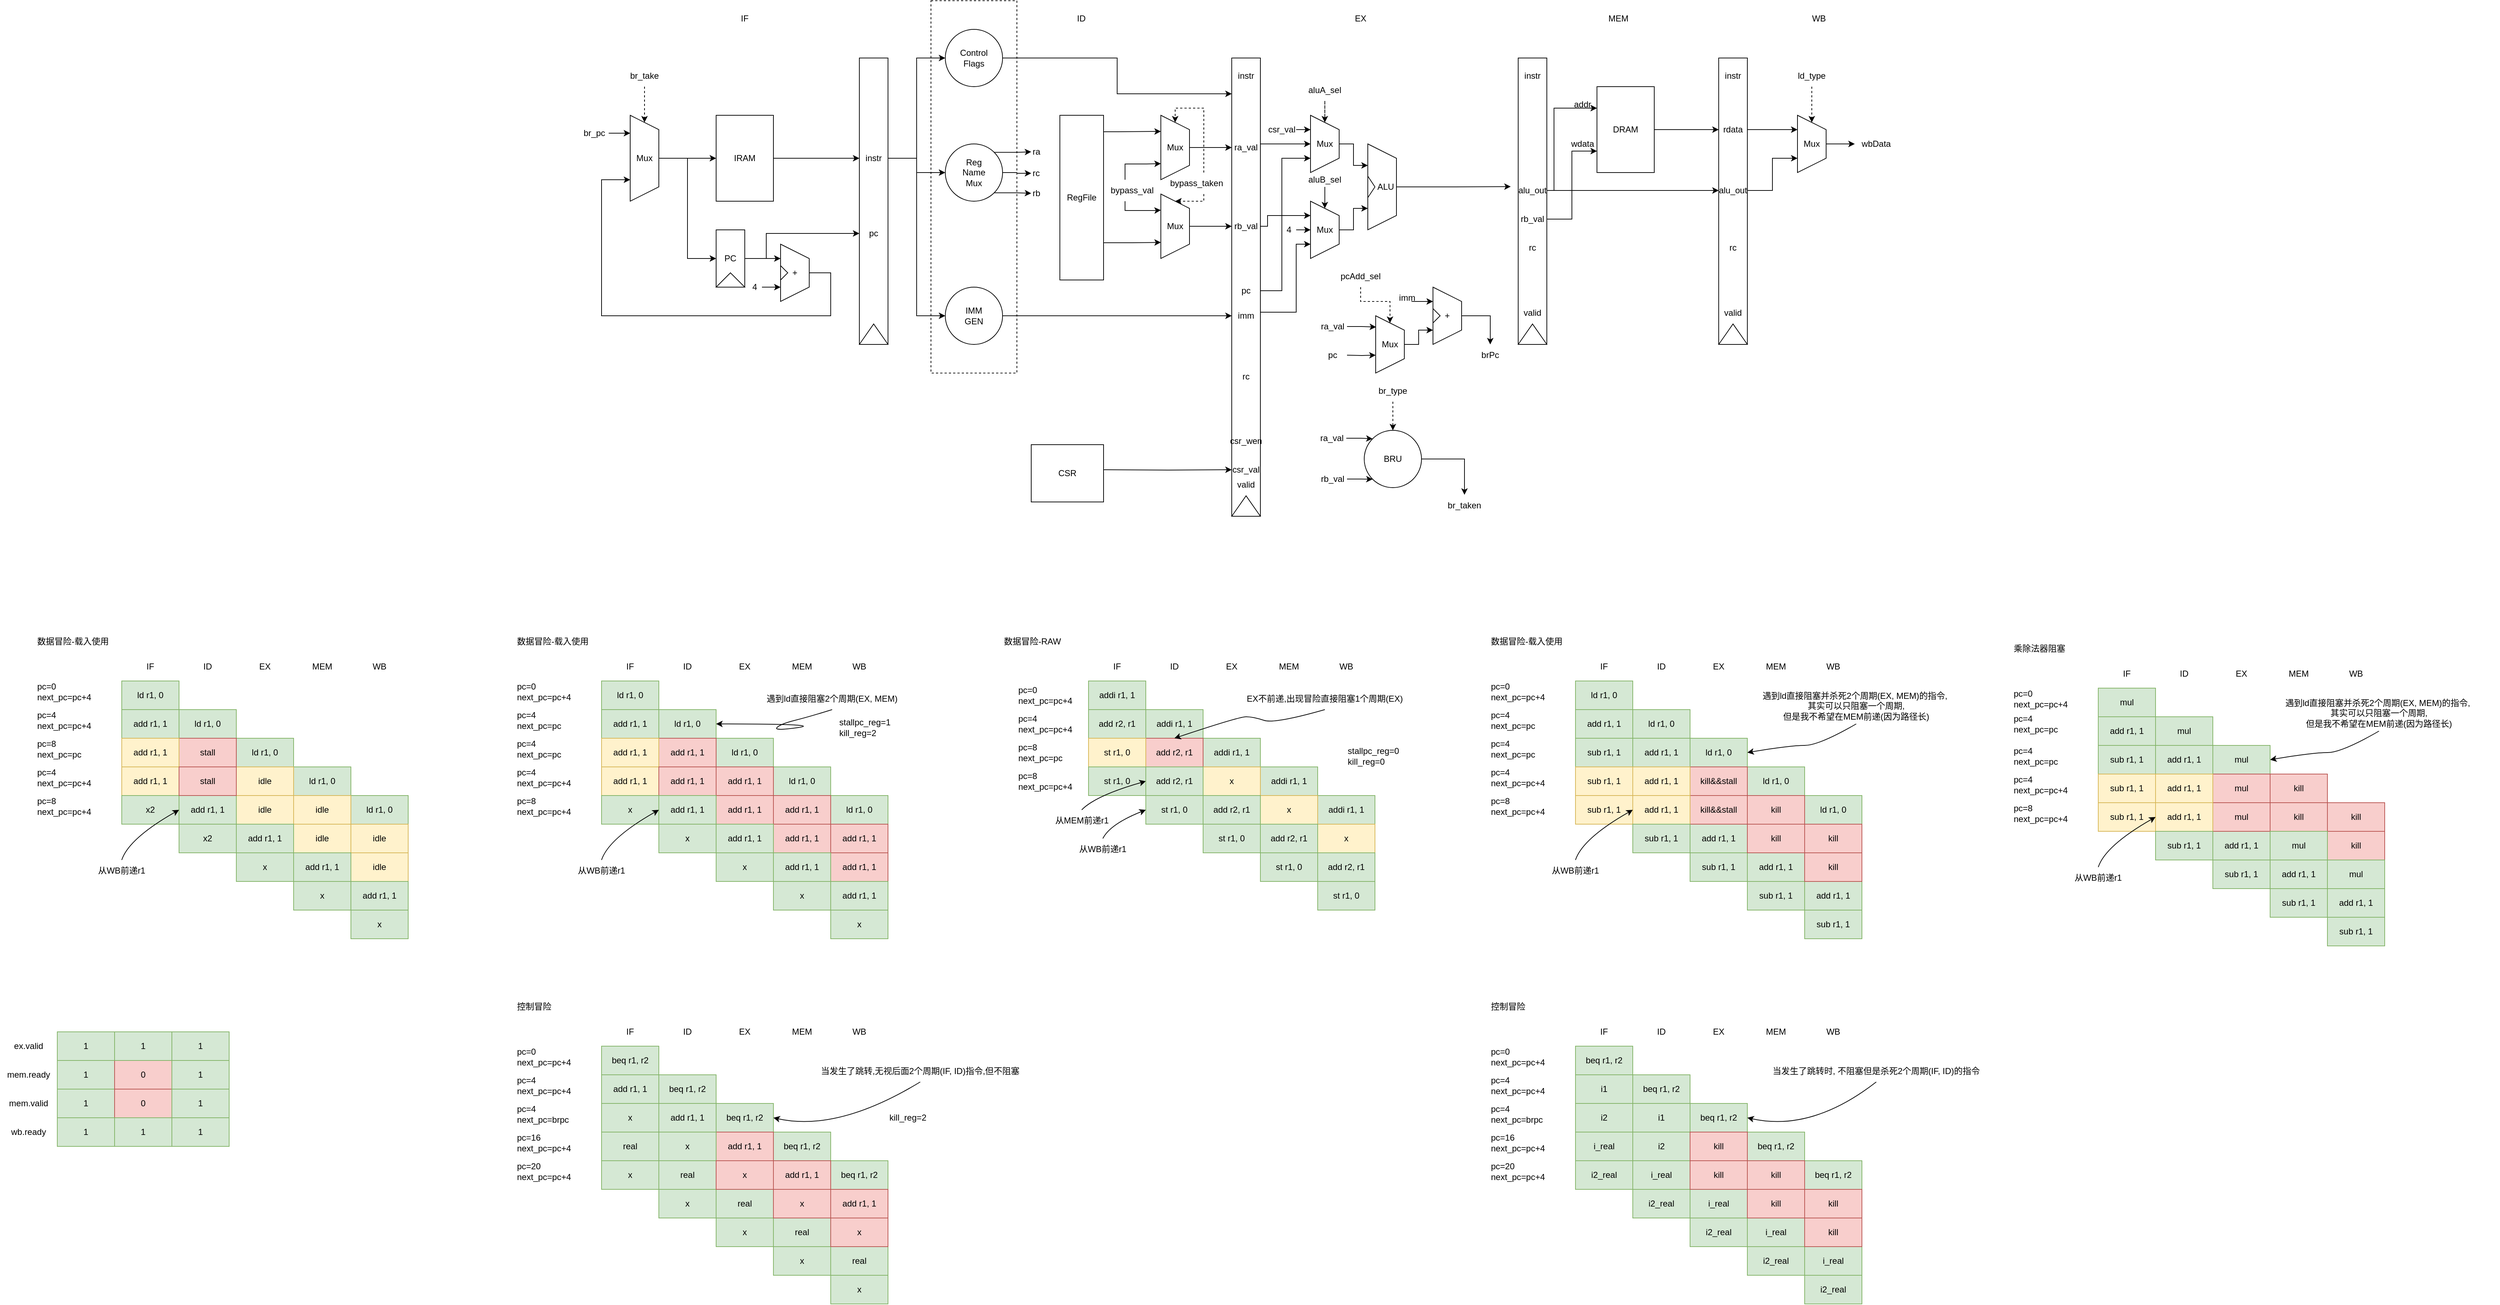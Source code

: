 <mxfile version="24.2.5" type="device">
  <diagram name="Page-1" id="k_Z2-XYF7szuK1KQIXoQ">
    <mxGraphModel dx="2769" dy="347" grid="1" gridSize="10" guides="1" tooltips="1" connect="1" arrows="1" fold="1" page="0" pageScale="1" pageWidth="850" pageHeight="1100" math="0" shadow="0">
      <root>
        <mxCell id="0" />
        <mxCell id="1" parent="0" />
        <mxCell id="qGMznEuwbPHo43H_5_TR-18" value="" style="rounded=0;whiteSpace=wrap;html=1;dashed=1;" parent="1" vertex="1">
          <mxGeometry x="20" y="440" width="120" height="520" as="geometry" />
        </mxCell>
        <mxCell id="99W_6UP4DaAbMS6PGISM-37" style="edgeStyle=orthogonalEdgeStyle;rounded=0;orthogonalLoop=1;jettySize=auto;html=1;entryX=0;entryY=0.5;entryDx=0;entryDy=0;" parent="1" source="99W_6UP4DaAbMS6PGISM-35" target="99W_6UP4DaAbMS6PGISM-36" edge="1">
          <mxGeometry relative="1" as="geometry" />
        </mxCell>
        <mxCell id="99W_6UP4DaAbMS6PGISM-41" style="edgeStyle=orthogonalEdgeStyle;rounded=0;orthogonalLoop=1;jettySize=auto;html=1;entryX=0;entryY=0.5;entryDx=0;entryDy=0;" parent="1" source="99W_6UP4DaAbMS6PGISM-35" target="99W_6UP4DaAbMS6PGISM-39" edge="1">
          <mxGeometry relative="1" as="geometry" />
        </mxCell>
        <mxCell id="99W_6UP4DaAbMS6PGISM-35" value="Mux" style="shape=trapezoid;perimeter=trapezoidPerimeter;whiteSpace=wrap;html=1;fixedSize=1;direction=south;" parent="1" vertex="1">
          <mxGeometry x="-400" y="600" width="40" height="120" as="geometry" />
        </mxCell>
        <mxCell id="99W_6UP4DaAbMS6PGISM-36" value="IRAM" style="rounded=0;whiteSpace=wrap;html=1;" parent="1" vertex="1">
          <mxGeometry x="-280" y="600" width="80" height="120" as="geometry" />
        </mxCell>
        <mxCell id="99W_6UP4DaAbMS6PGISM-38" value="" style="group" parent="1" vertex="1" connectable="0">
          <mxGeometry x="-280" y="760" width="40" height="80" as="geometry" />
        </mxCell>
        <mxCell id="99W_6UP4DaAbMS6PGISM-39" value="PC" style="rounded=0;whiteSpace=wrap;html=1;" parent="99W_6UP4DaAbMS6PGISM-38" vertex="1">
          <mxGeometry width="40" height="80" as="geometry" />
        </mxCell>
        <mxCell id="99W_6UP4DaAbMS6PGISM-40" value="" style="triangle;whiteSpace=wrap;html=1;direction=north;" parent="99W_6UP4DaAbMS6PGISM-38" vertex="1">
          <mxGeometry y="60" width="40" height="20" as="geometry" />
        </mxCell>
        <mxCell id="99W_6UP4DaAbMS6PGISM-46" style="edgeStyle=orthogonalEdgeStyle;rounded=0;orthogonalLoop=1;jettySize=auto;html=1;entryX=0.75;entryY=1;entryDx=0;entryDy=0;" parent="1" source="99W_6UP4DaAbMS6PGISM-42" target="99W_6UP4DaAbMS6PGISM-35" edge="1">
          <mxGeometry relative="1" as="geometry">
            <Array as="points">
              <mxPoint x="-120" y="820" />
              <mxPoint x="-120" y="880" />
              <mxPoint x="-440" y="880" />
              <mxPoint x="-440" y="690" />
            </Array>
          </mxGeometry>
        </mxCell>
        <mxCell id="99W_6UP4DaAbMS6PGISM-43" style="edgeStyle=orthogonalEdgeStyle;rounded=0;orthogonalLoop=1;jettySize=auto;html=1;entryX=0.25;entryY=1;entryDx=0;entryDy=0;" parent="1" source="99W_6UP4DaAbMS6PGISM-39" target="99W_6UP4DaAbMS6PGISM-42" edge="1">
          <mxGeometry relative="1" as="geometry" />
        </mxCell>
        <mxCell id="99W_6UP4DaAbMS6PGISM-45" style="edgeStyle=orthogonalEdgeStyle;rounded=0;orthogonalLoop=1;jettySize=auto;html=1;entryX=0.75;entryY=1;entryDx=0;entryDy=0;" parent="1" source="99W_6UP4DaAbMS6PGISM-44" target="99W_6UP4DaAbMS6PGISM-42" edge="1">
          <mxGeometry relative="1" as="geometry" />
        </mxCell>
        <mxCell id="99W_6UP4DaAbMS6PGISM-44" value="4" style="text;html=1;align=center;verticalAlign=middle;whiteSpace=wrap;rounded=0;" parent="1" vertex="1">
          <mxGeometry x="-236" y="825" width="20" height="30" as="geometry" />
        </mxCell>
        <mxCell id="99W_6UP4DaAbMS6PGISM-51" value="" style="group" parent="1" vertex="1" connectable="0">
          <mxGeometry x="-80" y="520" width="40" height="400" as="geometry" />
        </mxCell>
        <mxCell id="99W_6UP4DaAbMS6PGISM-48" value="" style="rounded=0;whiteSpace=wrap;html=1;points=[[0,0,0,0,0],[0,0.12,0,0,0],[0,0.25,0,0,0],[0,0.37,0,0,0],[0,0.5,0,0,0],[0,0.62,0,0,0],[0,0.75,0,0,0],[0,0.88,0,0,0],[0,1,0,0,0],[0.25,0,0,0,0],[0.25,1,0,0,0],[0.5,0,0,0,0],[0.5,1,0,0,0],[0.75,0,0,0,0],[0.75,1,0,0,0],[1,0,0,0,0],[1,0.12,0,0,0],[1,0.25,0,0,0],[1,0.37,0,0,0],[1,0.5,0,0,0],[1,0.62,0,0,0],[1,0.75,0,0,0],[1,0.88,0,0,0],[1,1,0,0,0]];" parent="99W_6UP4DaAbMS6PGISM-51" vertex="1">
          <mxGeometry width="40" height="400" as="geometry" />
        </mxCell>
        <mxCell id="99W_6UP4DaAbMS6PGISM-49" value="" style="triangle;whiteSpace=wrap;html=1;direction=north;" parent="99W_6UP4DaAbMS6PGISM-51" vertex="1">
          <mxGeometry y="371.429" width="40" height="28.571" as="geometry" />
        </mxCell>
        <mxCell id="99W_6UP4DaAbMS6PGISM-64" value="instr" style="text;html=1;align=center;verticalAlign=middle;whiteSpace=wrap;rounded=0;" parent="99W_6UP4DaAbMS6PGISM-51" vertex="1">
          <mxGeometry y="125" width="40" height="30" as="geometry" />
        </mxCell>
        <mxCell id="99W_6UP4DaAbMS6PGISM-63" value="pc" style="text;html=1;align=center;verticalAlign=middle;whiteSpace=wrap;rounded=0;" parent="99W_6UP4DaAbMS6PGISM-51" vertex="1">
          <mxGeometry y="230" width="40" height="30" as="geometry" />
        </mxCell>
        <mxCell id="99W_6UP4DaAbMS6PGISM-56" value="IF" style="text;html=1;align=center;verticalAlign=middle;whiteSpace=wrap;rounded=0;" parent="1" vertex="1">
          <mxGeometry x="-270" y="450" width="60" height="30" as="geometry" />
        </mxCell>
        <mxCell id="99W_6UP4DaAbMS6PGISM-57" value="ID" style="text;html=1;align=center;verticalAlign=middle;whiteSpace=wrap;rounded=0;" parent="1" vertex="1">
          <mxGeometry x="200" y="450" width="60" height="30" as="geometry" />
        </mxCell>
        <mxCell id="99W_6UP4DaAbMS6PGISM-58" value="" style="group" parent="1" vertex="1" connectable="0">
          <mxGeometry x="440" y="520" width="60" height="640" as="geometry" />
        </mxCell>
        <mxCell id="99W_6UP4DaAbMS6PGISM-59" value="" style="rounded=0;whiteSpace=wrap;html=1;points=[[0,0,0,0,0],[0,0.12,0,0,0],[0,0.25,0,0,0],[0,0.37,0,0,0],[0,0.5,0,0,0],[0,0.62,0,0,0],[0,0.75,0,0,0],[0,0.88,0,0,0],[0,1,0,0,0],[0.25,0,0,0,0],[0.25,1,0,0,0],[0.5,0,0,0,0],[0.5,1,0,0,0],[0.75,0,0,0,0],[0.75,1,0,0,0],[1,0,0,0,0],[1,0.12,0,0,0],[1,0.25,0,0,0],[1,0.37,0,0,0],[1,0.5,0,0,0],[1,0.62,0,0,0],[1,0.75,0,0,0],[1,0.88,0,0,0],[1,1,0,0,0]];" parent="99W_6UP4DaAbMS6PGISM-58" vertex="1">
          <mxGeometry width="40" height="640" as="geometry" />
        </mxCell>
        <mxCell id="99W_6UP4DaAbMS6PGISM-60" value="" style="triangle;whiteSpace=wrap;html=1;direction=north;" parent="99W_6UP4DaAbMS6PGISM-58" vertex="1">
          <mxGeometry y="611.429" width="40" height="28.571" as="geometry" />
        </mxCell>
        <mxCell id="99W_6UP4DaAbMS6PGISM-82" value="ra_val" style="text;html=1;align=center;verticalAlign=middle;whiteSpace=wrap;rounded=0;" parent="99W_6UP4DaAbMS6PGISM-58" vertex="1">
          <mxGeometry y="110" width="40" height="30" as="geometry" />
        </mxCell>
        <mxCell id="99W_6UP4DaAbMS6PGISM-83" value="rb_val" style="text;html=1;align=center;verticalAlign=middle;whiteSpace=wrap;rounded=0;" parent="99W_6UP4DaAbMS6PGISM-58" vertex="1">
          <mxGeometry y="220" width="40" height="30" as="geometry" />
        </mxCell>
        <mxCell id="Z12hEHDh4TWuhOu58tDE-1" value="imm" style="text;html=1;align=center;verticalAlign=middle;whiteSpace=wrap;rounded=0;" parent="99W_6UP4DaAbMS6PGISM-58" vertex="1">
          <mxGeometry y="345" width="40" height="30" as="geometry" />
        </mxCell>
        <mxCell id="Z12hEHDh4TWuhOu58tDE-12" value="pc" style="text;html=1;align=center;verticalAlign=middle;whiteSpace=wrap;rounded=0;" parent="99W_6UP4DaAbMS6PGISM-58" vertex="1">
          <mxGeometry y="310" width="40" height="30" as="geometry" />
        </mxCell>
        <mxCell id="5AN9adKG7SEARC7Q5GUn-35" value="instr" style="text;html=1;align=center;verticalAlign=middle;whiteSpace=wrap;rounded=0;" parent="99W_6UP4DaAbMS6PGISM-58" vertex="1">
          <mxGeometry y="10" width="40" height="30" as="geometry" />
        </mxCell>
        <mxCell id="2NN_BgzeBqUG81OJ1Wyw-5" value="rc" style="text;html=1;align=center;verticalAlign=middle;whiteSpace=wrap;rounded=0;" parent="99W_6UP4DaAbMS6PGISM-58" vertex="1">
          <mxGeometry y="430" width="40" height="30" as="geometry" />
        </mxCell>
        <mxCell id="2NN_BgzeBqUG81OJ1Wyw-30" value="csr_val" style="text;html=1;align=center;verticalAlign=middle;whiteSpace=wrap;rounded=0;" parent="99W_6UP4DaAbMS6PGISM-58" vertex="1">
          <mxGeometry y="560" width="40" height="30" as="geometry" />
        </mxCell>
        <mxCell id="2NN_BgzeBqUG81OJ1Wyw-33" value="csr_wen" style="text;html=1;align=center;verticalAlign=middle;whiteSpace=wrap;rounded=0;" parent="99W_6UP4DaAbMS6PGISM-58" vertex="1">
          <mxGeometry y="520" width="40" height="30" as="geometry" />
        </mxCell>
        <mxCell id="UcU7NK9T2Lt17m9TgMwm-1" value="valid" style="text;html=1;align=center;verticalAlign=middle;whiteSpace=wrap;rounded=0;" parent="99W_6UP4DaAbMS6PGISM-58" vertex="1">
          <mxGeometry y="581.43" width="40" height="30" as="geometry" />
        </mxCell>
        <mxCell id="Z12hEHDh4TWuhOu58tDE-23" style="edgeStyle=orthogonalEdgeStyle;rounded=0;orthogonalLoop=1;jettySize=auto;html=1;" parent="1" source="99W_6UP4DaAbMS6PGISM-61" edge="1">
          <mxGeometry relative="1" as="geometry">
            <Array as="points">
              <mxPoint x="280" y="520" />
              <mxPoint x="280" y="570" />
            </Array>
            <mxPoint x="440.0" y="570" as="targetPoint" />
          </mxGeometry>
        </mxCell>
        <mxCell id="99W_6UP4DaAbMS6PGISM-61" value="Control&lt;div&gt;Flags&lt;/div&gt;" style="ellipse;whiteSpace=wrap;html=1;aspect=fixed;" parent="1" vertex="1">
          <mxGeometry x="40" y="480" width="80" height="80" as="geometry" />
        </mxCell>
        <mxCell id="99W_6UP4DaAbMS6PGISM-65" style="edgeStyle=orthogonalEdgeStyle;rounded=0;orthogonalLoop=1;jettySize=auto;html=1;entryX=0;entryY=0.5;entryDx=0;entryDy=0;" parent="1" source="99W_6UP4DaAbMS6PGISM-64" target="99W_6UP4DaAbMS6PGISM-61" edge="1">
          <mxGeometry relative="1" as="geometry">
            <Array as="points">
              <mxPoint y="660" />
              <mxPoint y="520" />
            </Array>
          </mxGeometry>
        </mxCell>
        <mxCell id="Z12hEHDh4TWuhOu58tDE-2" style="edgeStyle=orthogonalEdgeStyle;rounded=0;orthogonalLoop=1;jettySize=auto;html=1;entryX=0;entryY=0.5;entryDx=0;entryDy=0;" parent="1" source="99W_6UP4DaAbMS6PGISM-66" target="Z12hEHDh4TWuhOu58tDE-1" edge="1">
          <mxGeometry relative="1" as="geometry" />
        </mxCell>
        <mxCell id="99W_6UP4DaAbMS6PGISM-66" value="IMM&lt;div&gt;GEN&lt;/div&gt;" style="ellipse;whiteSpace=wrap;html=1;aspect=fixed;" parent="1" vertex="1">
          <mxGeometry x="40" y="840" width="80" height="80" as="geometry" />
        </mxCell>
        <mxCell id="99W_6UP4DaAbMS6PGISM-79" style="edgeStyle=orthogonalEdgeStyle;rounded=0;orthogonalLoop=1;jettySize=auto;html=1;exitX=1;exitY=0.25;exitDx=0;exitDy=0;entryX=0.25;entryY=1;entryDx=0;entryDy=0;" parent="1" source="99W_6UP4DaAbMS6PGISM-67" target="99W_6UP4DaAbMS6PGISM-73" edge="1">
          <mxGeometry relative="1" as="geometry">
            <Array as="points">
              <mxPoint x="281" y="623" />
              <mxPoint x="311" y="623" />
            </Array>
          </mxGeometry>
        </mxCell>
        <mxCell id="5AN9adKG7SEARC7Q5GUn-70" style="edgeStyle=orthogonalEdgeStyle;rounded=0;orthogonalLoop=1;jettySize=auto;html=1;exitX=1;exitY=0.75;exitDx=0;exitDy=0;entryX=0.75;entryY=1;entryDx=0;entryDy=0;" parent="1" source="99W_6UP4DaAbMS6PGISM-67" target="99W_6UP4DaAbMS6PGISM-76" edge="1">
          <mxGeometry relative="1" as="geometry">
            <Array as="points">
              <mxPoint x="261" y="778" />
              <mxPoint x="301" y="778" />
            </Array>
          </mxGeometry>
        </mxCell>
        <mxCell id="99W_6UP4DaAbMS6PGISM-67" value="RegFile" style="rounded=0;whiteSpace=wrap;html=1;" parent="1" vertex="1">
          <mxGeometry x="200" y="600" width="61" height="230" as="geometry" />
        </mxCell>
        <mxCell id="99W_6UP4DaAbMS6PGISM-73" value="Mux" style="shape=trapezoid;perimeter=trapezoidPerimeter;whiteSpace=wrap;html=1;fixedSize=1;direction=south;" parent="1" vertex="1">
          <mxGeometry x="341" y="600" width="40" height="90" as="geometry" />
        </mxCell>
        <mxCell id="99W_6UP4DaAbMS6PGISM-84" style="edgeStyle=orthogonalEdgeStyle;rounded=0;orthogonalLoop=1;jettySize=auto;html=1;" parent="1" source="99W_6UP4DaAbMS6PGISM-76" target="99W_6UP4DaAbMS6PGISM-83" edge="1">
          <mxGeometry relative="1" as="geometry" />
        </mxCell>
        <mxCell id="99W_6UP4DaAbMS6PGISM-76" value="Mux" style="shape=trapezoid;perimeter=trapezoidPerimeter;whiteSpace=wrap;html=1;fixedSize=1;direction=south;" parent="1" vertex="1">
          <mxGeometry x="341" y="710" width="40" height="90" as="geometry" />
        </mxCell>
        <mxCell id="99W_6UP4DaAbMS6PGISM-81" style="edgeStyle=orthogonalEdgeStyle;rounded=0;orthogonalLoop=1;jettySize=auto;html=1;" parent="1" source="99W_6UP4DaAbMS6PGISM-73" target="99W_6UP4DaAbMS6PGISM-82" edge="1">
          <mxGeometry relative="1" as="geometry" />
        </mxCell>
        <mxCell id="99W_6UP4DaAbMS6PGISM-85" value="EX" style="text;html=1;align=center;verticalAlign=middle;whiteSpace=wrap;rounded=0;" parent="1" vertex="1">
          <mxGeometry x="590" y="450" width="60" height="30" as="geometry" />
        </mxCell>
        <mxCell id="Z12hEHDh4TWuhOu58tDE-3" style="edgeStyle=orthogonalEdgeStyle;rounded=0;orthogonalLoop=1;jettySize=auto;html=1;entryX=0;entryY=0.5;entryDx=0;entryDy=0;" parent="1" source="99W_6UP4DaAbMS6PGISM-64" target="99W_6UP4DaAbMS6PGISM-66" edge="1">
          <mxGeometry relative="1" as="geometry">
            <Array as="points">
              <mxPoint y="660" />
              <mxPoint y="880" />
            </Array>
          </mxGeometry>
        </mxCell>
        <mxCell id="99W_6UP4DaAbMS6PGISM-53" style="edgeStyle=orthogonalEdgeStyle;rounded=0;orthogonalLoop=1;jettySize=auto;html=1;entryX=0;entryY=0.5;entryDx=0;entryDy=0;" parent="1" source="99W_6UP4DaAbMS6PGISM-36" target="99W_6UP4DaAbMS6PGISM-64" edge="1">
          <mxGeometry relative="1" as="geometry">
            <mxPoint x="-110" y="660" as="targetPoint" />
          </mxGeometry>
        </mxCell>
        <mxCell id="99W_6UP4DaAbMS6PGISM-75" style="edgeStyle=orthogonalEdgeStyle;rounded=0;orthogonalLoop=1;jettySize=auto;html=1;entryX=0;entryY=0.5;entryDx=0;entryDy=0;" parent="1" source="99W_6UP4DaAbMS6PGISM-39" target="99W_6UP4DaAbMS6PGISM-63" edge="1">
          <mxGeometry relative="1" as="geometry">
            <mxPoint x="-100" y="765" as="targetPoint" />
            <Array as="points">
              <mxPoint x="-210" y="800" />
              <mxPoint x="-210" y="765" />
            </Array>
          </mxGeometry>
        </mxCell>
        <mxCell id="Z12hEHDh4TWuhOu58tDE-5" value="" style="group" parent="1" vertex="1" connectable="0">
          <mxGeometry x="-190" y="780" width="40" height="80" as="geometry" />
        </mxCell>
        <mxCell id="99W_6UP4DaAbMS6PGISM-42" value="+" style="shape=trapezoid;perimeter=trapezoidPerimeter;whiteSpace=wrap;html=1;fixedSize=1;direction=south;" parent="Z12hEHDh4TWuhOu58tDE-5" vertex="1">
          <mxGeometry width="40" height="80" as="geometry" />
        </mxCell>
        <mxCell id="Z12hEHDh4TWuhOu58tDE-4" value="" style="triangle;whiteSpace=wrap;html=1;" parent="Z12hEHDh4TWuhOu58tDE-5" vertex="1">
          <mxGeometry y="30" width="10" height="20" as="geometry" />
        </mxCell>
        <mxCell id="Z12hEHDh4TWuhOu58tDE-6" value="" style="group" parent="1" vertex="1" connectable="0">
          <mxGeometry x="630" y="640" width="40" height="120" as="geometry" />
        </mxCell>
        <mxCell id="Z12hEHDh4TWuhOu58tDE-7" value="&amp;nbsp; &amp;nbsp;ALU" style="shape=trapezoid;perimeter=trapezoidPerimeter;whiteSpace=wrap;html=1;fixedSize=1;direction=south;" parent="Z12hEHDh4TWuhOu58tDE-6" vertex="1">
          <mxGeometry width="40" height="120" as="geometry" />
        </mxCell>
        <mxCell id="Z12hEHDh4TWuhOu58tDE-8" value="" style="triangle;whiteSpace=wrap;html=1;" parent="Z12hEHDh4TWuhOu58tDE-6" vertex="1">
          <mxGeometry y="45" width="10" height="30" as="geometry" />
        </mxCell>
        <mxCell id="Z12hEHDh4TWuhOu58tDE-18" style="edgeStyle=orthogonalEdgeStyle;rounded=0;orthogonalLoop=1;jettySize=auto;html=1;entryX=0.25;entryY=1;entryDx=0;entryDy=0;" parent="1" source="Z12hEHDh4TWuhOu58tDE-9" target="Z12hEHDh4TWuhOu58tDE-7" edge="1">
          <mxGeometry relative="1" as="geometry" />
        </mxCell>
        <mxCell id="Z12hEHDh4TWuhOu58tDE-9" value="Mux" style="shape=trapezoid;perimeter=trapezoidPerimeter;whiteSpace=wrap;html=1;fixedSize=1;direction=south;" parent="1" vertex="1">
          <mxGeometry x="550" y="600" width="40" height="80" as="geometry" />
        </mxCell>
        <mxCell id="Z12hEHDh4TWuhOu58tDE-19" style="edgeStyle=orthogonalEdgeStyle;rounded=0;orthogonalLoop=1;jettySize=auto;html=1;entryX=0.75;entryY=1;entryDx=0;entryDy=0;" parent="1" source="Z12hEHDh4TWuhOu58tDE-10" target="Z12hEHDh4TWuhOu58tDE-7" edge="1">
          <mxGeometry relative="1" as="geometry" />
        </mxCell>
        <mxCell id="Z12hEHDh4TWuhOu58tDE-10" value="Mux" style="shape=trapezoid;perimeter=trapezoidPerimeter;whiteSpace=wrap;html=1;fixedSize=1;direction=south;" parent="1" vertex="1">
          <mxGeometry x="550" y="720" width="40" height="80" as="geometry" />
        </mxCell>
        <mxCell id="Z12hEHDh4TWuhOu58tDE-14" style="edgeStyle=orthogonalEdgeStyle;rounded=0;orthogonalLoop=1;jettySize=auto;html=1;entryX=0.75;entryY=1;entryDx=0;entryDy=0;" parent="1" source="Z12hEHDh4TWuhOu58tDE-12" target="Z12hEHDh4TWuhOu58tDE-9" edge="1">
          <mxGeometry relative="1" as="geometry">
            <Array as="points">
              <mxPoint x="510" y="845" />
              <mxPoint x="510" y="660" />
            </Array>
          </mxGeometry>
        </mxCell>
        <mxCell id="Z12hEHDh4TWuhOu58tDE-15" style="edgeStyle=orthogonalEdgeStyle;rounded=0;orthogonalLoop=1;jettySize=auto;html=1;entryX=0.5;entryY=1;entryDx=0;entryDy=0;" parent="1" source="99W_6UP4DaAbMS6PGISM-82" target="Z12hEHDh4TWuhOu58tDE-9" edge="1">
          <mxGeometry relative="1" as="geometry">
            <Array as="points">
              <mxPoint x="500" y="640" />
              <mxPoint x="500" y="640" />
            </Array>
          </mxGeometry>
        </mxCell>
        <mxCell id="Z12hEHDh4TWuhOu58tDE-16" style="edgeStyle=orthogonalEdgeStyle;rounded=0;orthogonalLoop=1;jettySize=auto;html=1;entryX=0.25;entryY=1;entryDx=0;entryDy=0;" parent="1" source="99W_6UP4DaAbMS6PGISM-83" target="Z12hEHDh4TWuhOu58tDE-10" edge="1">
          <mxGeometry relative="1" as="geometry">
            <Array as="points">
              <mxPoint x="490" y="755" />
              <mxPoint x="490" y="740" />
            </Array>
          </mxGeometry>
        </mxCell>
        <mxCell id="Z12hEHDh4TWuhOu58tDE-17" style="edgeStyle=orthogonalEdgeStyle;rounded=0;orthogonalLoop=1;jettySize=auto;html=1;entryX=0.75;entryY=1;entryDx=0;entryDy=0;" parent="1" source="Z12hEHDh4TWuhOu58tDE-1" target="Z12hEHDh4TWuhOu58tDE-10" edge="1">
          <mxGeometry relative="1" as="geometry">
            <Array as="points">
              <mxPoint x="530" y="875" />
              <mxPoint x="530" y="780" />
            </Array>
          </mxGeometry>
        </mxCell>
        <mxCell id="qGMznEuwbPHo43H_5_TR-8" style="edgeStyle=orthogonalEdgeStyle;rounded=0;orthogonalLoop=1;jettySize=auto;html=1;entryX=0.5;entryY=0;entryDx=0;entryDy=0;" parent="1" source="5AN9adKG7SEARC7Q5GUn-1" target="qGMznEuwbPHo43H_5_TR-7" edge="1">
          <mxGeometry relative="1" as="geometry" />
        </mxCell>
        <mxCell id="5AN9adKG7SEARC7Q5GUn-1" value="BRU" style="ellipse;whiteSpace=wrap;html=1;aspect=fixed;" parent="1" vertex="1">
          <mxGeometry x="625" y="1040" width="80" height="80" as="geometry" />
        </mxCell>
        <mxCell id="5AN9adKG7SEARC7Q5GUn-3" value="" style="group" parent="1" vertex="1" connectable="0">
          <mxGeometry x="721" y="840" width="40" height="80" as="geometry" />
        </mxCell>
        <mxCell id="5AN9adKG7SEARC7Q5GUn-4" value="+" style="shape=trapezoid;perimeter=trapezoidPerimeter;whiteSpace=wrap;html=1;fixedSize=1;direction=south;" parent="5AN9adKG7SEARC7Q5GUn-3" vertex="1">
          <mxGeometry width="40" height="80" as="geometry" />
        </mxCell>
        <mxCell id="5AN9adKG7SEARC7Q5GUn-5" value="" style="triangle;whiteSpace=wrap;html=1;" parent="5AN9adKG7SEARC7Q5GUn-3" vertex="1">
          <mxGeometry y="30" width="10" height="20" as="geometry" />
        </mxCell>
        <mxCell id="5AN9adKG7SEARC7Q5GUn-10" style="edgeStyle=orthogonalEdgeStyle;rounded=0;orthogonalLoop=1;jettySize=auto;html=1;entryX=0.25;entryY=1;entryDx=0;entryDy=0;" parent="1" target="5AN9adKG7SEARC7Q5GUn-4" edge="1">
          <mxGeometry relative="1" as="geometry">
            <mxPoint x="691" y="860" as="sourcePoint" />
          </mxGeometry>
        </mxCell>
        <mxCell id="5AN9adKG7SEARC7Q5GUn-14" value="brPc" style="text;html=1;align=center;verticalAlign=middle;whiteSpace=wrap;rounded=0;" parent="1" vertex="1">
          <mxGeometry x="781" y="920" width="40" height="30" as="geometry" />
        </mxCell>
        <mxCell id="5AN9adKG7SEARC7Q5GUn-15" style="edgeStyle=orthogonalEdgeStyle;rounded=0;orthogonalLoop=1;jettySize=auto;html=1;entryX=0.5;entryY=0;entryDx=0;entryDy=0;" parent="1" source="5AN9adKG7SEARC7Q5GUn-4" target="5AN9adKG7SEARC7Q5GUn-14" edge="1">
          <mxGeometry relative="1" as="geometry" />
        </mxCell>
        <mxCell id="5AN9adKG7SEARC7Q5GUn-19" style="edgeStyle=orthogonalEdgeStyle;rounded=0;orthogonalLoop=1;jettySize=auto;html=1;entryX=0.25;entryY=1;entryDx=0;entryDy=0;" parent="1" edge="1">
          <mxGeometry relative="1" as="geometry">
            <mxPoint x="641.0" y="935.0" as="targetPoint" />
            <mxPoint x="601" y="935" as="sourcePoint" />
          </mxGeometry>
        </mxCell>
        <mxCell id="5AN9adKG7SEARC7Q5GUn-21" style="edgeStyle=orthogonalEdgeStyle;rounded=0;orthogonalLoop=1;jettySize=auto;html=1;entryX=0.75;entryY=1;entryDx=0;entryDy=0;" parent="1" source="5AN9adKG7SEARC7Q5GUn-18" target="5AN9adKG7SEARC7Q5GUn-4" edge="1">
          <mxGeometry relative="1" as="geometry" />
        </mxCell>
        <mxCell id="5AN9adKG7SEARC7Q5GUn-18" value="Mux" style="shape=trapezoid;perimeter=trapezoidPerimeter;whiteSpace=wrap;html=1;fixedSize=1;direction=south;" parent="1" vertex="1">
          <mxGeometry x="641" y="880" width="40" height="80" as="geometry" />
        </mxCell>
        <mxCell id="qGMznEuwbPHo43H_5_TR-5" style="edgeStyle=orthogonalEdgeStyle;rounded=0;orthogonalLoop=1;jettySize=auto;html=1;dashed=1;" parent="1" source="5AN9adKG7SEARC7Q5GUn-22" target="5AN9adKG7SEARC7Q5GUn-1" edge="1">
          <mxGeometry relative="1" as="geometry" />
        </mxCell>
        <mxCell id="5AN9adKG7SEARC7Q5GUn-22" value="br_type" style="text;html=1;align=center;verticalAlign=middle;whiteSpace=wrap;rounded=0;" parent="1" vertex="1">
          <mxGeometry x="645" y="970" width="40" height="30" as="geometry" />
        </mxCell>
        <mxCell id="5AN9adKG7SEARC7Q5GUn-25" style="edgeStyle=orthogonalEdgeStyle;rounded=0;orthogonalLoop=1;jettySize=auto;html=1;" parent="1" source="5AN9adKG7SEARC7Q5GUn-24" edge="1">
          <mxGeometry relative="1" as="geometry">
            <mxPoint x="-400" y="625.059" as="targetPoint" />
          </mxGeometry>
        </mxCell>
        <mxCell id="5AN9adKG7SEARC7Q5GUn-24" value="br_p&lt;span style=&quot;background-color: initial;&quot;&gt;c&lt;/span&gt;" style="text;html=1;align=center;verticalAlign=middle;whiteSpace=wrap;rounded=0;" parent="1" vertex="1">
          <mxGeometry x="-470" y="610" width="40" height="30" as="geometry" />
        </mxCell>
        <mxCell id="5AN9adKG7SEARC7Q5GUn-26" style="edgeStyle=orthogonalEdgeStyle;rounded=0;orthogonalLoop=1;jettySize=auto;html=1;entryX=-0.01;entryY=0.449;entryDx=0;entryDy=0;entryPerimeter=0;" parent="1" source="Z12hEHDh4TWuhOu58tDE-7" edge="1">
          <mxGeometry relative="1" as="geometry">
            <mxPoint x="829.6" y="699.6" as="targetPoint" />
          </mxGeometry>
        </mxCell>
        <mxCell id="5AN9adKG7SEARC7Q5GUn-29" value="" style="group" parent="1" vertex="1" connectable="0">
          <mxGeometry x="840" y="520" width="50" height="400" as="geometry" />
        </mxCell>
        <mxCell id="5AN9adKG7SEARC7Q5GUn-30" value="" style="rounded=0;whiteSpace=wrap;html=1;points=[[0,0,0,0,0],[0,0.12,0,0,0],[0,0.25,0,0,0],[0,0.37,0,0,0],[0,0.5,0,0,0],[0,0.62,0,0,0],[0,0.75,0,0,0],[0,0.88,0,0,0],[0,1,0,0,0],[0.25,0,0,0,0],[0.25,1,0,0,0],[0.5,0,0,0,0],[0.5,1,0,0,0],[0.75,0,0,0,0],[0.75,1,0,0,0],[1,0,0,0,0],[1,0.12,0,0,0],[1,0.25,0,0,0],[1,0.37,0,0,0],[1,0.5,0,0,0],[1,0.62,0,0,0],[1,0.75,0,0,0],[1,0.88,0,0,0],[1,1,0,0,0]];" parent="5AN9adKG7SEARC7Q5GUn-29" vertex="1">
          <mxGeometry width="40" height="400" as="geometry" />
        </mxCell>
        <mxCell id="5AN9adKG7SEARC7Q5GUn-31" value="" style="triangle;whiteSpace=wrap;html=1;direction=north;" parent="5AN9adKG7SEARC7Q5GUn-29" vertex="1">
          <mxGeometry y="371.429" width="40" height="28.571" as="geometry" />
        </mxCell>
        <mxCell id="5AN9adKG7SEARC7Q5GUn-32" value="alu_out" style="text;html=1;align=center;verticalAlign=middle;whiteSpace=wrap;rounded=0;" parent="5AN9adKG7SEARC7Q5GUn-29" vertex="1">
          <mxGeometry y="170" width="40" height="30" as="geometry" />
        </mxCell>
        <mxCell id="5AN9adKG7SEARC7Q5GUn-36" value="instr" style="text;html=1;align=center;verticalAlign=middle;whiteSpace=wrap;rounded=0;" parent="5AN9adKG7SEARC7Q5GUn-29" vertex="1">
          <mxGeometry y="10" width="40" height="30" as="geometry" />
        </mxCell>
        <mxCell id="5AN9adKG7SEARC7Q5GUn-41" value="rb_val" style="text;html=1;align=center;verticalAlign=middle;whiteSpace=wrap;rounded=0;" parent="5AN9adKG7SEARC7Q5GUn-29" vertex="1">
          <mxGeometry y="210" width="40" height="30" as="geometry" />
        </mxCell>
        <mxCell id="xUMvbgIVjRp-I1VNTBmH-2" value="rc" style="text;html=1;align=center;verticalAlign=middle;whiteSpace=wrap;rounded=0;" parent="5AN9adKG7SEARC7Q5GUn-29" vertex="1">
          <mxGeometry y="250" width="40" height="30" as="geometry" />
        </mxCell>
        <mxCell id="UcU7NK9T2Lt17m9TgMwm-2" value="valid" style="text;html=1;align=center;verticalAlign=middle;whiteSpace=wrap;rounded=0;" parent="5AN9adKG7SEARC7Q5GUn-29" vertex="1">
          <mxGeometry y="341.43" width="40" height="30" as="geometry" />
        </mxCell>
        <mxCell id="5AN9adKG7SEARC7Q5GUn-33" value="MEM" style="text;html=1;align=center;verticalAlign=middle;whiteSpace=wrap;rounded=0;" parent="1" vertex="1">
          <mxGeometry x="950" y="450" width="60" height="30" as="geometry" />
        </mxCell>
        <mxCell id="5AN9adKG7SEARC7Q5GUn-51" style="edgeStyle=orthogonalEdgeStyle;rounded=0;orthogonalLoop=1;jettySize=auto;html=1;entryX=0;entryY=0.5;entryDx=0;entryDy=0;" parent="1" source="5AN9adKG7SEARC7Q5GUn-34" target="5AN9adKG7SEARC7Q5GUn-50" edge="1">
          <mxGeometry relative="1" as="geometry" />
        </mxCell>
        <mxCell id="5AN9adKG7SEARC7Q5GUn-34" value="DRAM" style="rounded=0;whiteSpace=wrap;html=1;" parent="1" vertex="1">
          <mxGeometry x="950" y="560" width="80" height="120" as="geometry" />
        </mxCell>
        <mxCell id="5AN9adKG7SEARC7Q5GUn-39" style="edgeStyle=orthogonalEdgeStyle;rounded=0;orthogonalLoop=1;jettySize=auto;html=1;entryX=0;entryY=0.25;entryDx=0;entryDy=0;" parent="1" source="5AN9adKG7SEARC7Q5GUn-32" target="5AN9adKG7SEARC7Q5GUn-34" edge="1">
          <mxGeometry relative="1" as="geometry">
            <Array as="points">
              <mxPoint x="890" y="705" />
              <mxPoint x="890" y="590" />
            </Array>
          </mxGeometry>
        </mxCell>
        <mxCell id="5AN9adKG7SEARC7Q5GUn-40" value="addr" style="text;html=1;align=center;verticalAlign=middle;whiteSpace=wrap;rounded=0;" parent="1" vertex="1">
          <mxGeometry x="900" y="570" width="60" height="30" as="geometry" />
        </mxCell>
        <mxCell id="5AN9adKG7SEARC7Q5GUn-42" style="edgeStyle=orthogonalEdgeStyle;rounded=0;orthogonalLoop=1;jettySize=auto;html=1;entryX=0;entryY=0.75;entryDx=0;entryDy=0;" parent="1" source="5AN9adKG7SEARC7Q5GUn-41" target="5AN9adKG7SEARC7Q5GUn-34" edge="1">
          <mxGeometry relative="1" as="geometry" />
        </mxCell>
        <mxCell id="5AN9adKG7SEARC7Q5GUn-43" value="wdata" style="text;html=1;align=center;verticalAlign=middle;whiteSpace=wrap;rounded=0;" parent="1" vertex="1">
          <mxGeometry x="900" y="625" width="60" height="30" as="geometry" />
        </mxCell>
        <mxCell id="5AN9adKG7SEARC7Q5GUn-46" value="" style="group" parent="1" vertex="1" connectable="0">
          <mxGeometry x="1120" y="520" width="50" height="400" as="geometry" />
        </mxCell>
        <mxCell id="5AN9adKG7SEARC7Q5GUn-47" value="" style="rounded=0;whiteSpace=wrap;html=1;points=[[0,0,0,0,0],[0,0.12,0,0,0],[0,0.25,0,0,0],[0,0.37,0,0,0],[0,0.5,0,0,0],[0,0.62,0,0,0],[0,0.75,0,0,0],[0,0.88,0,0,0],[0,1,0,0,0],[0.25,0,0,0,0],[0.25,1,0,0,0],[0.5,0,0,0,0],[0.5,1,0,0,0],[0.75,0,0,0,0],[0.75,1,0,0,0],[1,0,0,0,0],[1,0.12,0,0,0],[1,0.25,0,0,0],[1,0.37,0,0,0],[1,0.5,0,0,0],[1,0.62,0,0,0],[1,0.75,0,0,0],[1,0.88,0,0,0],[1,1,0,0,0]];" parent="5AN9adKG7SEARC7Q5GUn-46" vertex="1">
          <mxGeometry width="40" height="400" as="geometry" />
        </mxCell>
        <mxCell id="5AN9adKG7SEARC7Q5GUn-48" value="" style="triangle;whiteSpace=wrap;html=1;direction=north;" parent="5AN9adKG7SEARC7Q5GUn-46" vertex="1">
          <mxGeometry y="371.429" width="40" height="28.571" as="geometry" />
        </mxCell>
        <mxCell id="5AN9adKG7SEARC7Q5GUn-50" value="rdata" style="text;html=1;align=center;verticalAlign=middle;whiteSpace=wrap;rounded=0;" parent="5AN9adKG7SEARC7Q5GUn-46" vertex="1">
          <mxGeometry y="85" width="40" height="30" as="geometry" />
        </mxCell>
        <mxCell id="5AN9adKG7SEARC7Q5GUn-52" value="alu_out" style="text;html=1;align=center;verticalAlign=middle;whiteSpace=wrap;rounded=0;" parent="5AN9adKG7SEARC7Q5GUn-46" vertex="1">
          <mxGeometry y="170" width="40" height="30" as="geometry" />
        </mxCell>
        <mxCell id="5AN9adKG7SEARC7Q5GUn-73" value="instr" style="text;html=1;align=center;verticalAlign=middle;whiteSpace=wrap;rounded=0;" parent="5AN9adKG7SEARC7Q5GUn-46" vertex="1">
          <mxGeometry y="10" width="40" height="30" as="geometry" />
        </mxCell>
        <mxCell id="cBDwMrvJfnpl8doViE_C-1" value="rc" style="text;html=1;align=center;verticalAlign=middle;whiteSpace=wrap;rounded=0;" parent="5AN9adKG7SEARC7Q5GUn-46" vertex="1">
          <mxGeometry y="250" width="40" height="30" as="geometry" />
        </mxCell>
        <mxCell id="UcU7NK9T2Lt17m9TgMwm-3" value="valid" style="text;html=1;align=center;verticalAlign=middle;whiteSpace=wrap;rounded=0;" parent="5AN9adKG7SEARC7Q5GUn-46" vertex="1">
          <mxGeometry y="341.43" width="40" height="30" as="geometry" />
        </mxCell>
        <mxCell id="5AN9adKG7SEARC7Q5GUn-49" value="WB" style="text;html=1;align=center;verticalAlign=middle;whiteSpace=wrap;rounded=0;" parent="1" vertex="1">
          <mxGeometry x="1230" y="450" width="60" height="30" as="geometry" />
        </mxCell>
        <mxCell id="5AN9adKG7SEARC7Q5GUn-53" style="edgeStyle=orthogonalEdgeStyle;rounded=0;orthogonalLoop=1;jettySize=auto;html=1;entryX=0;entryY=0.5;entryDx=0;entryDy=0;" parent="1" source="5AN9adKG7SEARC7Q5GUn-32" target="5AN9adKG7SEARC7Q5GUn-52" edge="1">
          <mxGeometry relative="1" as="geometry" />
        </mxCell>
        <mxCell id="5AN9adKG7SEARC7Q5GUn-60" style="edgeStyle=orthogonalEdgeStyle;rounded=0;orthogonalLoop=1;jettySize=auto;html=1;entryX=0;entryY=0.5;entryDx=0;entryDy=0;" parent="1" source="5AN9adKG7SEARC7Q5GUn-54" target="5AN9adKG7SEARC7Q5GUn-59" edge="1">
          <mxGeometry relative="1" as="geometry" />
        </mxCell>
        <mxCell id="5AN9adKG7SEARC7Q5GUn-54" value="Mux" style="shape=trapezoid;perimeter=trapezoidPerimeter;whiteSpace=wrap;html=1;fixedSize=1;direction=south;" parent="1" vertex="1">
          <mxGeometry x="1230" y="600" width="40" height="80" as="geometry" />
        </mxCell>
        <mxCell id="5AN9adKG7SEARC7Q5GUn-57" style="edgeStyle=orthogonalEdgeStyle;rounded=0;orthogonalLoop=1;jettySize=auto;html=1;entryX=0.25;entryY=1;entryDx=0;entryDy=0;" parent="1" source="5AN9adKG7SEARC7Q5GUn-50" target="5AN9adKG7SEARC7Q5GUn-54" edge="1">
          <mxGeometry relative="1" as="geometry" />
        </mxCell>
        <mxCell id="5AN9adKG7SEARC7Q5GUn-58" style="edgeStyle=orthogonalEdgeStyle;rounded=0;orthogonalLoop=1;jettySize=auto;html=1;entryX=0.75;entryY=1;entryDx=0;entryDy=0;" parent="1" source="5AN9adKG7SEARC7Q5GUn-52" target="5AN9adKG7SEARC7Q5GUn-54" edge="1">
          <mxGeometry relative="1" as="geometry" />
        </mxCell>
        <mxCell id="5AN9adKG7SEARC7Q5GUn-59" value="wbData" style="text;html=1;align=center;verticalAlign=middle;whiteSpace=wrap;rounded=0;" parent="1" vertex="1">
          <mxGeometry x="1310" y="625" width="60" height="30" as="geometry" />
        </mxCell>
        <mxCell id="5AN9adKG7SEARC7Q5GUn-65" style="edgeStyle=orthogonalEdgeStyle;rounded=0;orthogonalLoop=1;jettySize=auto;html=1;entryX=0;entryY=0.5;entryDx=0;entryDy=0;dashed=1;" parent="1" source="5AN9adKG7SEARC7Q5GUn-61" target="99W_6UP4DaAbMS6PGISM-76" edge="1">
          <mxGeometry relative="1" as="geometry">
            <Array as="points">
              <mxPoint x="401" y="720" />
            </Array>
          </mxGeometry>
        </mxCell>
        <mxCell id="5AN9adKG7SEARC7Q5GUn-66" style="edgeStyle=orthogonalEdgeStyle;rounded=0;orthogonalLoop=1;jettySize=auto;html=1;entryX=0;entryY=0.5;entryDx=0;entryDy=0;dashed=1;" parent="1" source="5AN9adKG7SEARC7Q5GUn-61" target="99W_6UP4DaAbMS6PGISM-73" edge="1">
          <mxGeometry relative="1" as="geometry">
            <Array as="points">
              <mxPoint x="401" y="590" />
              <mxPoint x="361" y="590" />
            </Array>
          </mxGeometry>
        </mxCell>
        <mxCell id="5AN9adKG7SEARC7Q5GUn-61" value="bypass_taken" style="text;html=1;align=center;verticalAlign=middle;whiteSpace=wrap;rounded=0;" parent="1" vertex="1">
          <mxGeometry x="371" y="680" width="40" height="30" as="geometry" />
        </mxCell>
        <mxCell id="5AN9adKG7SEARC7Q5GUn-71" style="edgeStyle=orthogonalEdgeStyle;rounded=0;orthogonalLoop=1;jettySize=auto;html=1;entryX=0.75;entryY=1;entryDx=0;entryDy=0;" parent="1" source="5AN9adKG7SEARC7Q5GUn-68" target="99W_6UP4DaAbMS6PGISM-73" edge="1">
          <mxGeometry relative="1" as="geometry">
            <Array as="points">
              <mxPoint x="291" y="668" />
              <mxPoint x="321" y="668" />
            </Array>
          </mxGeometry>
        </mxCell>
        <mxCell id="5AN9adKG7SEARC7Q5GUn-72" style="edgeStyle=orthogonalEdgeStyle;rounded=0;orthogonalLoop=1;jettySize=auto;html=1;entryX=0.25;entryY=1;entryDx=0;entryDy=0;" parent="1" source="5AN9adKG7SEARC7Q5GUn-68" target="99W_6UP4DaAbMS6PGISM-76" edge="1">
          <mxGeometry relative="1" as="geometry">
            <Array as="points">
              <mxPoint x="291" y="733" />
              <mxPoint x="331" y="733" />
            </Array>
          </mxGeometry>
        </mxCell>
        <mxCell id="5AN9adKG7SEARC7Q5GUn-68" value="bypass_val" style="text;html=1;align=center;verticalAlign=middle;whiteSpace=wrap;rounded=0;" parent="1" vertex="1">
          <mxGeometry x="281" y="690" width="40" height="30" as="geometry" />
        </mxCell>
        <mxCell id="cBDwMrvJfnpl8doViE_C-3" value="ra_val" style="text;html=1;align=center;verticalAlign=middle;whiteSpace=wrap;rounded=0;" parent="1" vertex="1">
          <mxGeometry x="561" y="880" width="40" height="30" as="geometry" />
        </mxCell>
        <mxCell id="cBDwMrvJfnpl8doViE_C-4" style="edgeStyle=orthogonalEdgeStyle;rounded=0;orthogonalLoop=1;jettySize=auto;html=1;entryX=0.197;entryY=0.985;entryDx=0;entryDy=0;entryPerimeter=0;" parent="1" source="cBDwMrvJfnpl8doViE_C-3" target="5AN9adKG7SEARC7Q5GUn-18" edge="1">
          <mxGeometry relative="1" as="geometry" />
        </mxCell>
        <mxCell id="2NN_BgzeBqUG81OJ1Wyw-2" style="edgeStyle=orthogonalEdgeStyle;rounded=0;orthogonalLoop=1;jettySize=auto;html=1;" parent="1" source="2NN_BgzeBqUG81OJ1Wyw-1" target="Z12hEHDh4TWuhOu58tDE-10" edge="1">
          <mxGeometry relative="1" as="geometry" />
        </mxCell>
        <mxCell id="2NN_BgzeBqUG81OJ1Wyw-1" value="4" style="text;html=1;align=center;verticalAlign=middle;whiteSpace=wrap;rounded=0;" parent="1" vertex="1">
          <mxGeometry x="510" y="745" width="20" height="30" as="geometry" />
        </mxCell>
        <mxCell id="2NN_BgzeBqUG81OJ1Wyw-11" value="ra" style="text;html=1;align=left;verticalAlign=middle;whiteSpace=wrap;rounded=0;" parent="1" vertex="1">
          <mxGeometry x="160" y="636" width="20" height="30" as="geometry" />
        </mxCell>
        <mxCell id="2NN_BgzeBqUG81OJ1Wyw-12" value="rb" style="text;html=1;align=left;verticalAlign=middle;whiteSpace=wrap;rounded=0;" parent="1" vertex="1">
          <mxGeometry x="160" y="694" width="20" height="30" as="geometry" />
        </mxCell>
        <mxCell id="2NN_BgzeBqUG81OJ1Wyw-23" value="imm" style="text;html=1;align=center;verticalAlign=middle;whiteSpace=wrap;rounded=0;" parent="1" vertex="1">
          <mxGeometry x="665" y="840" width="40" height="30" as="geometry" />
        </mxCell>
        <mxCell id="2NN_BgzeBqUG81OJ1Wyw-24" value="pc" style="text;html=1;align=center;verticalAlign=middle;whiteSpace=wrap;rounded=0;" parent="1" vertex="1">
          <mxGeometry x="561" y="920" width="40" height="30" as="geometry" />
        </mxCell>
        <mxCell id="2NN_BgzeBqUG81OJ1Wyw-29" style="edgeStyle=orthogonalEdgeStyle;rounded=0;orthogonalLoop=1;jettySize=auto;html=1;dashed=1;" parent="1" source="2NN_BgzeBqUG81OJ1Wyw-28" target="5AN9adKG7SEARC7Q5GUn-54" edge="1">
          <mxGeometry relative="1" as="geometry" />
        </mxCell>
        <mxCell id="2NN_BgzeBqUG81OJ1Wyw-28" value="ld_type" style="text;html=1;align=center;verticalAlign=middle;whiteSpace=wrap;rounded=0;" parent="1" vertex="1">
          <mxGeometry x="1220" y="530" width="60" height="30" as="geometry" />
        </mxCell>
        <mxCell id="2NN_BgzeBqUG81OJ1Wyw-32" style="edgeStyle=orthogonalEdgeStyle;rounded=0;orthogonalLoop=1;jettySize=auto;html=1;entryX=0.25;entryY=1;entryDx=0;entryDy=0;" parent="1" source="2NN_BgzeBqUG81OJ1Wyw-31" target="Z12hEHDh4TWuhOu58tDE-9" edge="1">
          <mxGeometry relative="1" as="geometry" />
        </mxCell>
        <mxCell id="2NN_BgzeBqUG81OJ1Wyw-31" value="csr_val" style="text;html=1;align=center;verticalAlign=middle;whiteSpace=wrap;rounded=0;" parent="1" vertex="1">
          <mxGeometry x="490" y="605" width="40" height="30" as="geometry" />
        </mxCell>
        <mxCell id="2NN_BgzeBqUG81OJ1Wyw-36" style="edgeStyle=orthogonalEdgeStyle;rounded=0;orthogonalLoop=1;jettySize=auto;html=1;exitX=1;exitY=0.75;exitDx=0;exitDy=0;entryX=0;entryY=0.5;entryDx=0;entryDy=0;" parent="1" target="2NN_BgzeBqUG81OJ1Wyw-30" edge="1">
          <mxGeometry relative="1" as="geometry">
            <mxPoint x="261" y="1095" as="sourcePoint" />
          </mxGeometry>
        </mxCell>
        <mxCell id="2NN_BgzeBqUG81OJ1Wyw-38" value="CSR" style="rounded=0;whiteSpace=wrap;html=1;" parent="1" vertex="1">
          <mxGeometry x="160" y="1060" width="101" height="80" as="geometry" />
        </mxCell>
        <mxCell id="C_QcQGLpTjjkPXKwsyhX-29" value="IF" style="text;html=1;align=center;verticalAlign=middle;whiteSpace=wrap;rounded=0;" parent="1" vertex="1">
          <mxGeometry x="-440" y="1350" width="80" height="40" as="geometry" />
        </mxCell>
        <mxCell id="C_QcQGLpTjjkPXKwsyhX-30" value="ID" style="text;html=1;align=center;verticalAlign=middle;whiteSpace=wrap;rounded=0;" parent="1" vertex="1">
          <mxGeometry x="-360" y="1350" width="80" height="40" as="geometry" />
        </mxCell>
        <mxCell id="C_QcQGLpTjjkPXKwsyhX-31" value="EX" style="text;html=1;align=center;verticalAlign=middle;whiteSpace=wrap;rounded=0;" parent="1" vertex="1">
          <mxGeometry x="-280" y="1350" width="80" height="40" as="geometry" />
        </mxCell>
        <mxCell id="C_QcQGLpTjjkPXKwsyhX-32" value="MEM" style="text;html=1;align=center;verticalAlign=middle;whiteSpace=wrap;rounded=0;" parent="1" vertex="1">
          <mxGeometry x="-200" y="1350" width="80" height="40" as="geometry" />
        </mxCell>
        <mxCell id="C_QcQGLpTjjkPXKwsyhX-33" value="WB" style="text;html=1;align=center;verticalAlign=middle;whiteSpace=wrap;rounded=0;" parent="1" vertex="1">
          <mxGeometry x="-120" y="1350" width="80" height="40" as="geometry" />
        </mxCell>
        <mxCell id="C_QcQGLpTjjkPXKwsyhX-34" value="ld r1, 0" style="text;html=1;align=center;verticalAlign=middle;whiteSpace=wrap;rounded=0;fillColor=#d5e8d4;strokeColor=#82b366;" parent="1" vertex="1">
          <mxGeometry x="-440" y="1390" width="80" height="40" as="geometry" />
        </mxCell>
        <mxCell id="C_QcQGLpTjjkPXKwsyhX-35" value="ld r1, 0" style="text;html=1;align=center;verticalAlign=middle;whiteSpace=wrap;rounded=0;fillColor=#d5e8d4;strokeColor=#82b366;" parent="1" vertex="1">
          <mxGeometry x="-360" y="1430" width="80" height="40" as="geometry" />
        </mxCell>
        <mxCell id="C_QcQGLpTjjkPXKwsyhX-36" value="ld r1, 0" style="text;html=1;align=center;verticalAlign=middle;whiteSpace=wrap;rounded=0;fillColor=#d5e8d4;strokeColor=#82b366;" parent="1" vertex="1">
          <mxGeometry x="-280" y="1470" width="80" height="40" as="geometry" />
        </mxCell>
        <mxCell id="C_QcQGLpTjjkPXKwsyhX-37" value="ld r1, 0" style="text;html=1;align=center;verticalAlign=middle;whiteSpace=wrap;rounded=0;fillColor=#d5e8d4;strokeColor=#82b366;" parent="1" vertex="1">
          <mxGeometry x="-200" y="1510" width="80" height="40" as="geometry" />
        </mxCell>
        <mxCell id="C_QcQGLpTjjkPXKwsyhX-38" value="ld r1, 0" style="text;html=1;align=center;verticalAlign=middle;whiteSpace=wrap;rounded=0;fillColor=#d5e8d4;strokeColor=#82b366;" parent="1" vertex="1">
          <mxGeometry x="-120" y="1550" width="80" height="40" as="geometry" />
        </mxCell>
        <mxCell id="C_QcQGLpTjjkPXKwsyhX-39" value="add r1, 1" style="text;html=1;align=center;verticalAlign=middle;whiteSpace=wrap;rounded=0;fillColor=#d5e8d4;strokeColor=#82b366;" parent="1" vertex="1">
          <mxGeometry x="-440" y="1430" width="80" height="40" as="geometry" />
        </mxCell>
        <mxCell id="C_QcQGLpTjjkPXKwsyhX-40" value="add r1, 1" style="text;html=1;align=center;verticalAlign=middle;whiteSpace=wrap;rounded=0;fillColor=#f8cecc;strokeColor=#b85450;" parent="1" vertex="1">
          <mxGeometry x="-360" y="1470" width="80" height="40" as="geometry" />
        </mxCell>
        <mxCell id="C_QcQGLpTjjkPXKwsyhX-41" value="add r1, 1" style="text;html=1;align=center;verticalAlign=middle;whiteSpace=wrap;rounded=0;fillColor=#f8cecc;strokeColor=#b85450;" parent="1" vertex="1">
          <mxGeometry x="-280" y="1510" width="80" height="40" as="geometry" />
        </mxCell>
        <mxCell id="C_QcQGLpTjjkPXKwsyhX-42" value="add r1, 1" style="text;html=1;align=center;verticalAlign=middle;whiteSpace=wrap;rounded=0;fillColor=#f8cecc;strokeColor=#b85450;" parent="1" vertex="1">
          <mxGeometry x="-200" y="1550" width="80" height="40" as="geometry" />
        </mxCell>
        <mxCell id="C_QcQGLpTjjkPXKwsyhX-43" value="add r1, 1" style="text;html=1;align=center;verticalAlign=middle;whiteSpace=wrap;rounded=0;fillColor=#f8cecc;strokeColor=#b85450;" parent="1" vertex="1">
          <mxGeometry x="-120" y="1590" width="80" height="40" as="geometry" />
        </mxCell>
        <mxCell id="C_QcQGLpTjjkPXKwsyhX-45" value="add r1, 1" style="text;html=1;align=center;verticalAlign=middle;whiteSpace=wrap;rounded=0;fillColor=#fff2cc;strokeColor=#d6b656;" parent="1" vertex="1">
          <mxGeometry x="-440" y="1470" width="80" height="40" as="geometry" />
        </mxCell>
        <mxCell id="C_QcQGLpTjjkPXKwsyhX-46" value="add r1, 1" style="text;html=1;align=center;verticalAlign=middle;whiteSpace=wrap;rounded=0;fillColor=#fff2cc;strokeColor=#d6b656;" parent="1" vertex="1">
          <mxGeometry x="-440" y="1510" width="80" height="40" as="geometry" />
        </mxCell>
        <mxCell id="C_QcQGLpTjjkPXKwsyhX-47" value="add r1, 1" style="text;html=1;align=center;verticalAlign=middle;whiteSpace=wrap;rounded=0;fillColor=#f8cecc;strokeColor=#b85450;" parent="1" vertex="1">
          <mxGeometry x="-360" y="1510" width="80" height="40" as="geometry" />
        </mxCell>
        <mxCell id="C_QcQGLpTjjkPXKwsyhX-48" value="add r1, 1" style="text;html=1;align=center;verticalAlign=middle;whiteSpace=wrap;rounded=0;fillColor=#f8cecc;strokeColor=#b85450;" parent="1" vertex="1">
          <mxGeometry x="-280" y="1550" width="80" height="40" as="geometry" />
        </mxCell>
        <mxCell id="C_QcQGLpTjjkPXKwsyhX-49" value="add r1, 1" style="text;html=1;align=center;verticalAlign=middle;whiteSpace=wrap;rounded=0;fillColor=#f8cecc;strokeColor=#b85450;" parent="1" vertex="1">
          <mxGeometry x="-200" y="1590" width="80" height="40" as="geometry" />
        </mxCell>
        <mxCell id="C_QcQGLpTjjkPXKwsyhX-50" value="add r1, 1" style="text;html=1;align=center;verticalAlign=middle;whiteSpace=wrap;rounded=0;fillColor=#f8cecc;strokeColor=#b85450;" parent="1" vertex="1">
          <mxGeometry x="-120" y="1630" width="80" height="40" as="geometry" />
        </mxCell>
        <mxCell id="C_QcQGLpTjjkPXKwsyhX-51" value="add r1, 1" style="text;html=1;align=center;verticalAlign=middle;whiteSpace=wrap;rounded=0;fillColor=#d5e8d4;strokeColor=#82b366;" parent="1" vertex="1">
          <mxGeometry x="-360" y="1550" width="80" height="40" as="geometry" />
        </mxCell>
        <mxCell id="C_QcQGLpTjjkPXKwsyhX-52" value="add r1, 1" style="text;html=1;align=center;verticalAlign=middle;whiteSpace=wrap;rounded=0;fillColor=#d5e8d4;strokeColor=#82b366;" parent="1" vertex="1">
          <mxGeometry x="-280" y="1590" width="80" height="40" as="geometry" />
        </mxCell>
        <mxCell id="C_QcQGLpTjjkPXKwsyhX-53" value="add r1, 1" style="text;html=1;align=center;verticalAlign=middle;whiteSpace=wrap;rounded=0;fillColor=#d5e8d4;strokeColor=#82b366;" parent="1" vertex="1">
          <mxGeometry x="-200" y="1630" width="80" height="40" as="geometry" />
        </mxCell>
        <mxCell id="C_QcQGLpTjjkPXKwsyhX-54" value="add r1, 1" style="text;html=1;align=center;verticalAlign=middle;whiteSpace=wrap;rounded=0;fillColor=#d5e8d4;strokeColor=#82b366;" parent="1" vertex="1">
          <mxGeometry x="-120" y="1670" width="80" height="40" as="geometry" />
        </mxCell>
        <mxCell id="C_QcQGLpTjjkPXKwsyhX-55" value="pc=0&lt;div&gt;next_pc=pc+4&lt;/div&gt;" style="text;html=1;align=left;verticalAlign=middle;whiteSpace=wrap;rounded=0;" parent="1" vertex="1">
          <mxGeometry x="-560" y="1390" width="60" height="30" as="geometry" />
        </mxCell>
        <mxCell id="C_QcQGLpTjjkPXKwsyhX-56" value="pc=4&lt;div&gt;next_pc=pc&lt;/div&gt;" style="text;html=1;align=left;verticalAlign=middle;whiteSpace=wrap;rounded=0;" parent="1" vertex="1">
          <mxGeometry x="-560" y="1430" width="60" height="30" as="geometry" />
        </mxCell>
        <mxCell id="C_QcQGLpTjjkPXKwsyhX-57" value="pc=4&lt;div&gt;next_pc=pc&lt;/div&gt;" style="text;html=1;align=left;verticalAlign=middle;whiteSpace=wrap;rounded=0;" parent="1" vertex="1">
          <mxGeometry x="-560" y="1470" width="60" height="30" as="geometry" />
        </mxCell>
        <mxCell id="C_QcQGLpTjjkPXKwsyhX-58" value="pc=4&lt;div&gt;next_pc=pc+4&lt;/div&gt;" style="text;html=1;align=left;verticalAlign=middle;whiteSpace=wrap;rounded=0;" parent="1" vertex="1">
          <mxGeometry x="-560" y="1510" width="80" height="30" as="geometry" />
        </mxCell>
        <mxCell id="C_QcQGLpTjjkPXKwsyhX-59" value="pc=8&lt;div&gt;next_pc=pc+4&lt;/div&gt;" style="text;html=1;align=left;verticalAlign=middle;whiteSpace=wrap;rounded=0;" parent="1" vertex="1">
          <mxGeometry x="-560" y="1550" width="80" height="30" as="geometry" />
        </mxCell>
        <mxCell id="C_QcQGLpTjjkPXKwsyhX-60" value="x" style="text;html=1;align=center;verticalAlign=middle;whiteSpace=wrap;rounded=0;fillColor=#d5e8d4;strokeColor=#82b366;" parent="1" vertex="1">
          <mxGeometry x="-440" y="1550" width="80" height="40" as="geometry" />
        </mxCell>
        <mxCell id="C_QcQGLpTjjkPXKwsyhX-61" value="x" style="text;html=1;align=center;verticalAlign=middle;whiteSpace=wrap;rounded=0;fillColor=#d5e8d4;strokeColor=#82b366;" parent="1" vertex="1">
          <mxGeometry x="-360" y="1590" width="80" height="40" as="geometry" />
        </mxCell>
        <mxCell id="C_QcQGLpTjjkPXKwsyhX-62" value="x" style="text;html=1;align=center;verticalAlign=middle;whiteSpace=wrap;rounded=0;fillColor=#d5e8d4;strokeColor=#82b366;" parent="1" vertex="1">
          <mxGeometry x="-280" y="1630" width="80" height="40" as="geometry" />
        </mxCell>
        <mxCell id="C_QcQGLpTjjkPXKwsyhX-63" value="x" style="text;html=1;align=center;verticalAlign=middle;whiteSpace=wrap;rounded=0;fillColor=#d5e8d4;strokeColor=#82b366;" parent="1" vertex="1">
          <mxGeometry x="-200" y="1670" width="80" height="40" as="geometry" />
        </mxCell>
        <mxCell id="C_QcQGLpTjjkPXKwsyhX-64" value="x" style="text;html=1;align=center;verticalAlign=middle;whiteSpace=wrap;rounded=0;fillColor=#d5e8d4;strokeColor=#82b366;" parent="1" vertex="1">
          <mxGeometry x="-120" y="1710" width="80" height="40" as="geometry" />
        </mxCell>
        <mxCell id="C_QcQGLpTjjkPXKwsyhX-65" value="数据冒险-载入使用" style="text;html=1;align=left;verticalAlign=middle;whiteSpace=wrap;rounded=0;" parent="1" vertex="1">
          <mxGeometry x="-560" y="1320" width="140" height="30" as="geometry" />
        </mxCell>
        <mxCell id="C_QcQGLpTjjkPXKwsyhX-66" value="控制冒险" style="text;html=1;align=left;verticalAlign=middle;whiteSpace=wrap;rounded=0;" parent="1" vertex="1">
          <mxGeometry x="-560" y="1830" width="140" height="30" as="geometry" />
        </mxCell>
        <mxCell id="C_QcQGLpTjjkPXKwsyhX-67" value="IF" style="text;html=1;align=center;verticalAlign=middle;whiteSpace=wrap;rounded=0;" parent="1" vertex="1">
          <mxGeometry x="-440" y="1860" width="80" height="40" as="geometry" />
        </mxCell>
        <mxCell id="C_QcQGLpTjjkPXKwsyhX-68" value="ID" style="text;html=1;align=center;verticalAlign=middle;whiteSpace=wrap;rounded=0;" parent="1" vertex="1">
          <mxGeometry x="-360" y="1860" width="80" height="40" as="geometry" />
        </mxCell>
        <mxCell id="C_QcQGLpTjjkPXKwsyhX-69" value="EX" style="text;html=1;align=center;verticalAlign=middle;whiteSpace=wrap;rounded=0;" parent="1" vertex="1">
          <mxGeometry x="-280" y="1860" width="80" height="40" as="geometry" />
        </mxCell>
        <mxCell id="C_QcQGLpTjjkPXKwsyhX-70" value="MEM" style="text;html=1;align=center;verticalAlign=middle;whiteSpace=wrap;rounded=0;" parent="1" vertex="1">
          <mxGeometry x="-200" y="1860" width="80" height="40" as="geometry" />
        </mxCell>
        <mxCell id="C_QcQGLpTjjkPXKwsyhX-71" value="WB" style="text;html=1;align=center;verticalAlign=middle;whiteSpace=wrap;rounded=0;" parent="1" vertex="1">
          <mxGeometry x="-120" y="1860" width="80" height="40" as="geometry" />
        </mxCell>
        <mxCell id="C_QcQGLpTjjkPXKwsyhX-72" value="beq r1, r2" style="text;html=1;align=center;verticalAlign=middle;whiteSpace=wrap;rounded=0;fillColor=#d5e8d4;strokeColor=#82b366;" parent="1" vertex="1">
          <mxGeometry x="-440" y="1900" width="80" height="40" as="geometry" />
        </mxCell>
        <mxCell id="C_QcQGLpTjjkPXKwsyhX-73" value="beq r1, r2" style="text;html=1;align=center;verticalAlign=middle;whiteSpace=wrap;rounded=0;fillColor=#d5e8d4;strokeColor=#82b366;" parent="1" vertex="1">
          <mxGeometry x="-360" y="1940" width="80" height="40" as="geometry" />
        </mxCell>
        <mxCell id="C_QcQGLpTjjkPXKwsyhX-74" value="beq r1, r2" style="text;html=1;align=center;verticalAlign=middle;whiteSpace=wrap;rounded=0;fillColor=#d5e8d4;strokeColor=#82b366;" parent="1" vertex="1">
          <mxGeometry x="-280" y="1980" width="80" height="40" as="geometry" />
        </mxCell>
        <mxCell id="C_QcQGLpTjjkPXKwsyhX-75" value="beq r1, r2" style="text;html=1;align=center;verticalAlign=middle;whiteSpace=wrap;rounded=0;fillColor=#d5e8d4;strokeColor=#82b366;" parent="1" vertex="1">
          <mxGeometry x="-200" y="2020" width="80" height="40" as="geometry" />
        </mxCell>
        <mxCell id="C_QcQGLpTjjkPXKwsyhX-76" value="beq r1, r2" style="text;html=1;align=center;verticalAlign=middle;whiteSpace=wrap;rounded=0;fillColor=#d5e8d4;strokeColor=#82b366;" parent="1" vertex="1">
          <mxGeometry x="-120" y="2060" width="80" height="40" as="geometry" />
        </mxCell>
        <mxCell id="C_QcQGLpTjjkPXKwsyhX-77" value="add r1, 1" style="text;html=1;align=center;verticalAlign=middle;whiteSpace=wrap;rounded=0;fillColor=#d5e8d4;strokeColor=#82b366;" parent="1" vertex="1">
          <mxGeometry x="-440" y="1940" width="80" height="40" as="geometry" />
        </mxCell>
        <mxCell id="C_QcQGLpTjjkPXKwsyhX-78" value="add r1, 1" style="text;html=1;align=center;verticalAlign=middle;whiteSpace=wrap;rounded=0;fillColor=#d5e8d4;strokeColor=#82b366;" parent="1" vertex="1">
          <mxGeometry x="-360" y="1980" width="80" height="40" as="geometry" />
        </mxCell>
        <mxCell id="C_QcQGLpTjjkPXKwsyhX-79" value="add r1, 1" style="text;html=1;align=center;verticalAlign=middle;whiteSpace=wrap;rounded=0;fillColor=#f8cecc;strokeColor=#b85450;" parent="1" vertex="1">
          <mxGeometry x="-280" y="2020" width="80" height="40" as="geometry" />
        </mxCell>
        <mxCell id="C_QcQGLpTjjkPXKwsyhX-80" value="add r1, 1" style="text;html=1;align=center;verticalAlign=middle;whiteSpace=wrap;rounded=0;fillColor=#f8cecc;strokeColor=#b85450;" parent="1" vertex="1">
          <mxGeometry x="-200" y="2060" width="80" height="40" as="geometry" />
        </mxCell>
        <mxCell id="C_QcQGLpTjjkPXKwsyhX-81" value="add r1, 1" style="text;html=1;align=center;verticalAlign=middle;whiteSpace=wrap;rounded=0;fillColor=#f8cecc;strokeColor=#b85450;" parent="1" vertex="1">
          <mxGeometry x="-120" y="2100" width="80" height="40" as="geometry" />
        </mxCell>
        <mxCell id="C_QcQGLpTjjkPXKwsyhX-82" value="x" style="text;html=1;align=center;verticalAlign=middle;whiteSpace=wrap;rounded=0;fillColor=#d5e8d4;strokeColor=#82b366;" parent="1" vertex="1">
          <mxGeometry x="-440" y="1980" width="80" height="40" as="geometry" />
        </mxCell>
        <mxCell id="C_QcQGLpTjjkPXKwsyhX-83" value="real" style="text;html=1;align=center;verticalAlign=middle;whiteSpace=wrap;rounded=0;fillColor=#d5e8d4;strokeColor=#82b366;" parent="1" vertex="1">
          <mxGeometry x="-440" y="2020" width="80" height="40" as="geometry" />
        </mxCell>
        <mxCell id="C_QcQGLpTjjkPXKwsyhX-88" value="real" style="text;html=1;align=center;verticalAlign=middle;whiteSpace=wrap;rounded=0;fillColor=#d5e8d4;strokeColor=#82b366;" parent="1" vertex="1">
          <mxGeometry x="-360" y="2060" width="80" height="40" as="geometry" />
        </mxCell>
        <mxCell id="C_QcQGLpTjjkPXKwsyhX-89" value="real" style="text;html=1;align=center;verticalAlign=middle;whiteSpace=wrap;rounded=0;fillColor=#d5e8d4;strokeColor=#82b366;" parent="1" vertex="1">
          <mxGeometry x="-280" y="2100" width="80" height="40" as="geometry" />
        </mxCell>
        <mxCell id="C_QcQGLpTjjkPXKwsyhX-90" value="real" style="text;html=1;align=center;verticalAlign=middle;whiteSpace=wrap;rounded=0;fillColor=#d5e8d4;strokeColor=#82b366;" parent="1" vertex="1">
          <mxGeometry x="-200" y="2140" width="80" height="40" as="geometry" />
        </mxCell>
        <mxCell id="C_QcQGLpTjjkPXKwsyhX-91" value="real" style="text;html=1;align=center;verticalAlign=middle;whiteSpace=wrap;rounded=0;fillColor=#d5e8d4;strokeColor=#82b366;" parent="1" vertex="1">
          <mxGeometry x="-120" y="2180" width="80" height="40" as="geometry" />
        </mxCell>
        <mxCell id="C_QcQGLpTjjkPXKwsyhX-92" value="pc=0&lt;div&gt;next_pc=pc+4&lt;/div&gt;" style="text;html=1;align=left;verticalAlign=middle;whiteSpace=wrap;rounded=0;" parent="1" vertex="1">
          <mxGeometry x="-560" y="1900" width="60" height="30" as="geometry" />
        </mxCell>
        <mxCell id="C_QcQGLpTjjkPXKwsyhX-93" value="pc=4&lt;div&gt;next_pc=pc+4&lt;/div&gt;" style="text;html=1;align=left;verticalAlign=middle;whiteSpace=wrap;rounded=0;" parent="1" vertex="1">
          <mxGeometry x="-560" y="1940" width="60" height="30" as="geometry" />
        </mxCell>
        <mxCell id="C_QcQGLpTjjkPXKwsyhX-94" value="pc=4&lt;div&gt;next_pc=brpc&lt;/div&gt;" style="text;html=1;align=left;verticalAlign=middle;whiteSpace=wrap;rounded=0;" parent="1" vertex="1">
          <mxGeometry x="-560" y="1980" width="60" height="30" as="geometry" />
        </mxCell>
        <mxCell id="C_QcQGLpTjjkPXKwsyhX-95" value="pc=16&lt;div&gt;next_pc=pc+4&lt;/div&gt;" style="text;html=1;align=left;verticalAlign=middle;whiteSpace=wrap;rounded=0;" parent="1" vertex="1">
          <mxGeometry x="-560" y="2020" width="80" height="30" as="geometry" />
        </mxCell>
        <mxCell id="C_QcQGLpTjjkPXKwsyhX-96" value="pc=20&lt;div&gt;next_pc=pc+4&lt;/div&gt;" style="text;html=1;align=left;verticalAlign=middle;whiteSpace=wrap;rounded=0;" parent="1" vertex="1">
          <mxGeometry x="-560" y="2060" width="80" height="30" as="geometry" />
        </mxCell>
        <mxCell id="C_QcQGLpTjjkPXKwsyhX-97" value="x" style="text;html=1;align=center;verticalAlign=middle;whiteSpace=wrap;rounded=0;fillColor=#d5e8d4;strokeColor=#82b366;" parent="1" vertex="1">
          <mxGeometry x="-440" y="2060" width="80" height="40" as="geometry" />
        </mxCell>
        <mxCell id="C_QcQGLpTjjkPXKwsyhX-98" value="x" style="text;html=1;align=center;verticalAlign=middle;whiteSpace=wrap;rounded=0;fillColor=#d5e8d4;strokeColor=#82b366;" parent="1" vertex="1">
          <mxGeometry x="-360" y="2100" width="80" height="40" as="geometry" />
        </mxCell>
        <mxCell id="C_QcQGLpTjjkPXKwsyhX-99" value="x" style="text;html=1;align=center;verticalAlign=middle;whiteSpace=wrap;rounded=0;fillColor=#d5e8d4;strokeColor=#82b366;" parent="1" vertex="1">
          <mxGeometry x="-280" y="2140" width="80" height="40" as="geometry" />
        </mxCell>
        <mxCell id="C_QcQGLpTjjkPXKwsyhX-100" value="x" style="text;html=1;align=center;verticalAlign=middle;whiteSpace=wrap;rounded=0;fillColor=#d5e8d4;strokeColor=#82b366;" parent="1" vertex="1">
          <mxGeometry x="-200" y="2180" width="80" height="40" as="geometry" />
        </mxCell>
        <mxCell id="C_QcQGLpTjjkPXKwsyhX-101" value="x" style="text;html=1;align=center;verticalAlign=middle;whiteSpace=wrap;rounded=0;fillColor=#d5e8d4;strokeColor=#82b366;" parent="1" vertex="1">
          <mxGeometry x="-120" y="2220" width="80" height="40" as="geometry" />
        </mxCell>
        <mxCell id="C_QcQGLpTjjkPXKwsyhX-102" value="x" style="text;html=1;align=center;verticalAlign=middle;whiteSpace=wrap;rounded=0;fillColor=#d5e8d4;strokeColor=#82b366;" parent="1" vertex="1">
          <mxGeometry x="-360" y="2020" width="80" height="40" as="geometry" />
        </mxCell>
        <mxCell id="C_QcQGLpTjjkPXKwsyhX-103" value="x" style="text;html=1;align=center;verticalAlign=middle;whiteSpace=wrap;rounded=0;fillColor=#f8cecc;strokeColor=#b85450;" parent="1" vertex="1">
          <mxGeometry x="-280" y="2060" width="80" height="40" as="geometry" />
        </mxCell>
        <mxCell id="C_QcQGLpTjjkPXKwsyhX-104" value="x" style="text;html=1;align=center;verticalAlign=middle;whiteSpace=wrap;rounded=0;fillColor=#f8cecc;strokeColor=#b85450;" parent="1" vertex="1">
          <mxGeometry x="-200" y="2100" width="80" height="40" as="geometry" />
        </mxCell>
        <mxCell id="C_QcQGLpTjjkPXKwsyhX-105" value="x" style="text;html=1;align=center;verticalAlign=middle;whiteSpace=wrap;rounded=0;fillColor=#f8cecc;strokeColor=#b85450;" parent="1" vertex="1">
          <mxGeometry x="-120" y="2140" width="80" height="40" as="geometry" />
        </mxCell>
        <mxCell id="qGMznEuwbPHo43H_5_TR-19" style="edgeStyle=orthogonalEdgeStyle;rounded=0;orthogonalLoop=1;jettySize=auto;html=1;entryX=0;entryY=0.5;entryDx=0;entryDy=0;dashed=1;" parent="1" source="C_QcQGLpTjjkPXKwsyhX-106" target="5AN9adKG7SEARC7Q5GUn-18" edge="1">
          <mxGeometry relative="1" as="geometry" />
        </mxCell>
        <mxCell id="C_QcQGLpTjjkPXKwsyhX-106" value="pcAdd_sel" style="text;align=center;verticalAlign=middle;whiteSpace=wrap;rounded=0;" parent="1" vertex="1">
          <mxGeometry x="580" y="810" width="80" height="30" as="geometry" />
        </mxCell>
        <mxCell id="C_QcQGLpTjjkPXKwsyhX-111" style="edgeStyle=orthogonalEdgeStyle;rounded=0;orthogonalLoop=1;jettySize=auto;html=1;dashed=1;" parent="1" source="C_QcQGLpTjjkPXKwsyhX-110" target="Z12hEHDh4TWuhOu58tDE-9" edge="1">
          <mxGeometry relative="1" as="geometry" />
        </mxCell>
        <mxCell id="C_QcQGLpTjjkPXKwsyhX-110" value="aluA_sel" style="text;align=center;verticalAlign=middle;whiteSpace=wrap;rounded=0;" parent="1" vertex="1">
          <mxGeometry x="530" y="550" width="80" height="30" as="geometry" />
        </mxCell>
        <mxCell id="C_QcQGLpTjjkPXKwsyhX-113" style="edgeStyle=orthogonalEdgeStyle;rounded=0;orthogonalLoop=1;jettySize=auto;html=1;dashed=1;" parent="1" source="C_QcQGLpTjjkPXKwsyhX-112" target="Z12hEHDh4TWuhOu58tDE-10" edge="1">
          <mxGeometry relative="1" as="geometry" />
        </mxCell>
        <mxCell id="C_QcQGLpTjjkPXKwsyhX-112" value="aluB_sel" style="text;align=center;verticalAlign=middle;whiteSpace=wrap;rounded=0;" parent="1" vertex="1">
          <mxGeometry x="530" y="675" width="80" height="30" as="geometry" />
        </mxCell>
        <mxCell id="qGMznEuwbPHo43H_5_TR-3" style="edgeStyle=orthogonalEdgeStyle;rounded=0;orthogonalLoop=1;jettySize=auto;html=1;entryX=0;entryY=0;entryDx=0;entryDy=0;" parent="1" source="qGMznEuwbPHo43H_5_TR-1" target="5AN9adKG7SEARC7Q5GUn-1" edge="1">
          <mxGeometry relative="1" as="geometry" />
        </mxCell>
        <mxCell id="qGMznEuwbPHo43H_5_TR-1" value="ra_val" style="text;html=1;align=center;verticalAlign=middle;whiteSpace=wrap;rounded=0;" parent="1" vertex="1">
          <mxGeometry x="560" y="1036" width="40" height="30" as="geometry" />
        </mxCell>
        <mxCell id="qGMznEuwbPHo43H_5_TR-4" style="edgeStyle=orthogonalEdgeStyle;rounded=0;orthogonalLoop=1;jettySize=auto;html=1;entryX=0;entryY=1;entryDx=0;entryDy=0;" parent="1" source="qGMznEuwbPHo43H_5_TR-2" target="5AN9adKG7SEARC7Q5GUn-1" edge="1">
          <mxGeometry relative="1" as="geometry" />
        </mxCell>
        <mxCell id="qGMznEuwbPHo43H_5_TR-2" value="rb_val" style="text;html=1;align=center;verticalAlign=middle;whiteSpace=wrap;rounded=0;" parent="1" vertex="1">
          <mxGeometry x="561" y="1093" width="40" height="30" as="geometry" />
        </mxCell>
        <mxCell id="qGMznEuwbPHo43H_5_TR-7" value="br_taken" style="text;html=1;align=center;verticalAlign=middle;whiteSpace=wrap;rounded=0;" parent="1" vertex="1">
          <mxGeometry x="745" y="1130" width="40" height="30" as="geometry" />
        </mxCell>
        <mxCell id="qGMznEuwbPHo43H_5_TR-14" style="edgeStyle=orthogonalEdgeStyle;rounded=0;orthogonalLoop=1;jettySize=auto;html=1;exitX=1;exitY=0;exitDx=0;exitDy=0;entryX=0;entryY=0.5;entryDx=0;entryDy=0;" parent="1" source="qGMznEuwbPHo43H_5_TR-10" target="2NN_BgzeBqUG81OJ1Wyw-11" edge="1">
          <mxGeometry relative="1" as="geometry" />
        </mxCell>
        <mxCell id="qGMznEuwbPHo43H_5_TR-15" style="edgeStyle=orthogonalEdgeStyle;rounded=0;orthogonalLoop=1;jettySize=auto;html=1;exitX=1;exitY=1;exitDx=0;exitDy=0;entryX=0;entryY=0.5;entryDx=0;entryDy=0;" parent="1" source="qGMznEuwbPHo43H_5_TR-10" target="2NN_BgzeBqUG81OJ1Wyw-12" edge="1">
          <mxGeometry relative="1" as="geometry" />
        </mxCell>
        <mxCell id="qGMznEuwbPHo43H_5_TR-17" style="edgeStyle=orthogonalEdgeStyle;rounded=0;orthogonalLoop=1;jettySize=auto;html=1;entryX=0;entryY=0.5;entryDx=0;entryDy=0;" parent="1" source="qGMznEuwbPHo43H_5_TR-10" target="qGMznEuwbPHo43H_5_TR-16" edge="1">
          <mxGeometry relative="1" as="geometry" />
        </mxCell>
        <mxCell id="qGMznEuwbPHo43H_5_TR-10" value="Reg&lt;div&gt;Name&lt;/div&gt;&lt;div&gt;Mux&lt;/div&gt;" style="ellipse;whiteSpace=wrap;html=1;aspect=fixed;" parent="1" vertex="1">
          <mxGeometry x="40" y="640" width="80" height="80" as="geometry" />
        </mxCell>
        <mxCell id="qGMznEuwbPHo43H_5_TR-11" style="edgeStyle=orthogonalEdgeStyle;rounded=0;orthogonalLoop=1;jettySize=auto;html=1;entryX=0;entryY=0.5;entryDx=0;entryDy=0;" parent="1" source="99W_6UP4DaAbMS6PGISM-64" target="qGMznEuwbPHo43H_5_TR-10" edge="1">
          <mxGeometry relative="1" as="geometry" />
        </mxCell>
        <mxCell id="qGMznEuwbPHo43H_5_TR-16" value="rc" style="text;html=1;align=left;verticalAlign=middle;whiteSpace=wrap;rounded=0;" parent="1" vertex="1">
          <mxGeometry x="160" y="666" width="20" height="30" as="geometry" />
        </mxCell>
        <mxCell id="u6ZXjIw7RDnMlxaOjVxo-2" value="IF" style="text;html=1;align=center;verticalAlign=middle;whiteSpace=wrap;rounded=0;" parent="1" vertex="1">
          <mxGeometry x="240" y="1350" width="80" height="40" as="geometry" />
        </mxCell>
        <mxCell id="u6ZXjIw7RDnMlxaOjVxo-3" value="ID" style="text;html=1;align=center;verticalAlign=middle;whiteSpace=wrap;rounded=0;" parent="1" vertex="1">
          <mxGeometry x="320" y="1350" width="80" height="40" as="geometry" />
        </mxCell>
        <mxCell id="u6ZXjIw7RDnMlxaOjVxo-4" value="EX" style="text;html=1;align=center;verticalAlign=middle;whiteSpace=wrap;rounded=0;" parent="1" vertex="1">
          <mxGeometry x="400" y="1350" width="80" height="40" as="geometry" />
        </mxCell>
        <mxCell id="u6ZXjIw7RDnMlxaOjVxo-5" value="MEM" style="text;html=1;align=center;verticalAlign=middle;whiteSpace=wrap;rounded=0;" parent="1" vertex="1">
          <mxGeometry x="480" y="1350" width="80" height="40" as="geometry" />
        </mxCell>
        <mxCell id="u6ZXjIw7RDnMlxaOjVxo-6" value="WB" style="text;html=1;align=center;verticalAlign=middle;whiteSpace=wrap;rounded=0;" parent="1" vertex="1">
          <mxGeometry x="560" y="1350" width="80" height="40" as="geometry" />
        </mxCell>
        <mxCell id="u6ZXjIw7RDnMlxaOjVxo-7" value="addi r1, 1" style="text;html=1;align=center;verticalAlign=middle;whiteSpace=wrap;rounded=0;fillColor=#d5e8d4;strokeColor=#82b366;" parent="1" vertex="1">
          <mxGeometry x="240" y="1390" width="80" height="40" as="geometry" />
        </mxCell>
        <mxCell id="u6ZXjIw7RDnMlxaOjVxo-8" value="addi r1, 1" style="text;html=1;align=center;verticalAlign=middle;whiteSpace=wrap;rounded=0;fillColor=#d5e8d4;strokeColor=#82b366;" parent="1" vertex="1">
          <mxGeometry x="320" y="1430" width="80" height="40" as="geometry" />
        </mxCell>
        <mxCell id="u6ZXjIw7RDnMlxaOjVxo-9" value="addi r1, 1" style="text;html=1;align=center;verticalAlign=middle;whiteSpace=wrap;rounded=0;fillColor=#d5e8d4;strokeColor=#82b366;" parent="1" vertex="1">
          <mxGeometry x="400" y="1470" width="80" height="40" as="geometry" />
        </mxCell>
        <mxCell id="u6ZXjIw7RDnMlxaOjVxo-10" value="addi r1, 1" style="text;html=1;align=center;verticalAlign=middle;whiteSpace=wrap;rounded=0;fillColor=#d5e8d4;strokeColor=#82b366;" parent="1" vertex="1">
          <mxGeometry x="480" y="1510" width="80" height="40" as="geometry" />
        </mxCell>
        <mxCell id="u6ZXjIw7RDnMlxaOjVxo-11" value="addi r1, 1" style="text;html=1;align=center;verticalAlign=middle;whiteSpace=wrap;rounded=0;fillColor=#d5e8d4;strokeColor=#82b366;" parent="1" vertex="1">
          <mxGeometry x="560" y="1550" width="80" height="40" as="geometry" />
        </mxCell>
        <mxCell id="u6ZXjIw7RDnMlxaOjVxo-12" value="add r2, r1" style="text;html=1;align=center;verticalAlign=middle;whiteSpace=wrap;rounded=0;fillColor=#d5e8d4;strokeColor=#82b366;" parent="1" vertex="1">
          <mxGeometry x="240" y="1430" width="80" height="40" as="geometry" />
        </mxCell>
        <mxCell id="u6ZXjIw7RDnMlxaOjVxo-13" value="add r2, r1" style="text;html=1;align=center;verticalAlign=middle;whiteSpace=wrap;rounded=0;fillColor=#f8cecc;strokeColor=#b85450;" parent="1" vertex="1">
          <mxGeometry x="320" y="1470" width="80" height="40" as="geometry" />
        </mxCell>
        <mxCell id="u6ZXjIw7RDnMlxaOjVxo-14" value="x" style="text;html=1;align=center;verticalAlign=middle;whiteSpace=wrap;rounded=0;fillColor=#fff2cc;strokeColor=#d6b656;" parent="1" vertex="1">
          <mxGeometry x="400" y="1510" width="80" height="40" as="geometry" />
        </mxCell>
        <mxCell id="u6ZXjIw7RDnMlxaOjVxo-15" value="x" style="text;html=1;align=center;verticalAlign=middle;whiteSpace=wrap;rounded=0;fillColor=#fff2cc;strokeColor=#d6b656;" parent="1" vertex="1">
          <mxGeometry x="480" y="1550" width="80" height="40" as="geometry" />
        </mxCell>
        <mxCell id="u6ZXjIw7RDnMlxaOjVxo-16" value="x" style="text;html=1;align=center;verticalAlign=middle;whiteSpace=wrap;rounded=0;fillColor=#fff2cc;strokeColor=#d6b656;" parent="1" vertex="1">
          <mxGeometry x="560" y="1590" width="80" height="40" as="geometry" />
        </mxCell>
        <mxCell id="u6ZXjIw7RDnMlxaOjVxo-17" value="st r1, 0" style="text;html=1;align=center;verticalAlign=middle;whiteSpace=wrap;rounded=0;fillColor=#fff2cc;strokeColor=#d6b656;" parent="1" vertex="1">
          <mxGeometry x="240" y="1470" width="80" height="40" as="geometry" />
        </mxCell>
        <mxCell id="u6ZXjIw7RDnMlxaOjVxo-19" value="add r2, r1" style="text;html=1;align=center;verticalAlign=middle;whiteSpace=wrap;rounded=0;fillColor=#d5e8d4;strokeColor=#82b366;" parent="1" vertex="1">
          <mxGeometry x="320" y="1510" width="80" height="40" as="geometry" />
        </mxCell>
        <mxCell id="u6ZXjIw7RDnMlxaOjVxo-37" value="数据冒险-RAW" style="text;html=1;align=left;verticalAlign=middle;whiteSpace=wrap;rounded=0;" parent="1" vertex="1">
          <mxGeometry x="120" y="1320" width="140" height="30" as="geometry" />
        </mxCell>
        <mxCell id="u6ZXjIw7RDnMlxaOjVxo-38" value="add r2, r1" style="text;html=1;align=center;verticalAlign=middle;whiteSpace=wrap;rounded=0;fillColor=#d5e8d4;strokeColor=#82b366;" parent="1" vertex="1">
          <mxGeometry x="400" y="1550" width="80" height="40" as="geometry" />
        </mxCell>
        <mxCell id="u6ZXjIw7RDnMlxaOjVxo-39" value="add r2, r1" style="text;html=1;align=center;verticalAlign=middle;whiteSpace=wrap;rounded=0;fillColor=#d5e8d4;strokeColor=#82b366;" parent="1" vertex="1">
          <mxGeometry x="480" y="1590" width="80" height="40" as="geometry" />
        </mxCell>
        <mxCell id="u6ZXjIw7RDnMlxaOjVxo-40" value="add r2, r1" style="text;html=1;align=center;verticalAlign=middle;whiteSpace=wrap;rounded=0;fillColor=#d5e8d4;strokeColor=#82b366;" parent="1" vertex="1">
          <mxGeometry x="560" y="1630" width="80" height="40" as="geometry" />
        </mxCell>
        <mxCell id="u6ZXjIw7RDnMlxaOjVxo-41" value="st r1, 0" style="text;html=1;align=center;verticalAlign=middle;whiteSpace=wrap;rounded=0;fillColor=#d5e8d4;strokeColor=#82b366;" parent="1" vertex="1">
          <mxGeometry x="240" y="1510" width="80" height="40" as="geometry" />
        </mxCell>
        <mxCell id="u6ZXjIw7RDnMlxaOjVxo-42" value="EX不前递,出现冒险直接阻塞1个周期(EX)" style="text;html=1;align=center;verticalAlign=middle;whiteSpace=wrap;rounded=0;" parent="1" vertex="1">
          <mxGeometry x="445" y="1400" width="250" height="30" as="geometry" />
        </mxCell>
        <mxCell id="u6ZXjIw7RDnMlxaOjVxo-43" value="" style="curved=1;endArrow=classic;html=1;rounded=0;entryX=0.5;entryY=0;entryDx=0;entryDy=0;exitX=0.5;exitY=1;exitDx=0;exitDy=0;" parent="1" source="u6ZXjIw7RDnMlxaOjVxo-42" target="u6ZXjIw7RDnMlxaOjVxo-13" edge="1">
          <mxGeometry width="50" height="50" relative="1" as="geometry">
            <mxPoint x="520" y="1500" as="sourcePoint" />
            <mxPoint x="570" y="1450" as="targetPoint" />
            <Array as="points">
              <mxPoint x="500" y="1450" />
              <mxPoint x="470" y="1440" />
              <mxPoint x="450" y="1440" />
            </Array>
          </mxGeometry>
        </mxCell>
        <mxCell id="u6ZXjIw7RDnMlxaOjVxo-44" value="遇到ld直接阻塞2个周期(EX, MEM)" style="text;html=1;align=center;verticalAlign=middle;whiteSpace=wrap;rounded=0;" parent="1" vertex="1">
          <mxGeometry x="-216" y="1400" width="196" height="30" as="geometry" />
        </mxCell>
        <mxCell id="u6ZXjIw7RDnMlxaOjVxo-45" value="" style="curved=1;endArrow=classic;html=1;rounded=0;entryX=1;entryY=0.5;entryDx=0;entryDy=0;exitX=0.5;exitY=1;exitDx=0;exitDy=0;" parent="1" source="u6ZXjIw7RDnMlxaOjVxo-44" target="C_QcQGLpTjjkPXKwsyhX-35" edge="1">
          <mxGeometry width="50" height="50" relative="1" as="geometry">
            <mxPoint x="-60" y="1510" as="sourcePoint" />
            <mxPoint x="-220" y="1480" as="targetPoint" />
            <Array as="points">
              <mxPoint x="-150" y="1440" />
              <mxPoint x="-190" y="1450" />
              <mxPoint x="-200" y="1460" />
              <mxPoint x="-130" y="1450" />
            </Array>
          </mxGeometry>
        </mxCell>
        <mxCell id="u6ZXjIw7RDnMlxaOjVxo-46" value="当发生了跳转,无视后面2个周期(IF, ID)指令,但不阻塞" style="text;html=1;align=center;verticalAlign=middle;whiteSpace=wrap;rounded=0;" parent="1" vertex="1">
          <mxGeometry x="-160" y="1920" width="330" height="30" as="geometry" />
        </mxCell>
        <mxCell id="u6ZXjIw7RDnMlxaOjVxo-49" value="" style="curved=1;endArrow=classic;html=1;rounded=0;entryX=1;entryY=0.5;entryDx=0;entryDy=0;exitX=0.5;exitY=1;exitDx=0;exitDy=0;" parent="1" source="u6ZXjIw7RDnMlxaOjVxo-46" target="C_QcQGLpTjjkPXKwsyhX-74" edge="1">
          <mxGeometry width="50" height="50" relative="1" as="geometry">
            <mxPoint x="-170" y="1950" as="sourcePoint" />
            <mxPoint x="-120" y="1900" as="targetPoint" />
            <Array as="points">
              <mxPoint x="-110" y="2020" />
            </Array>
          </mxGeometry>
        </mxCell>
        <mxCell id="u6ZXjIw7RDnMlxaOjVxo-50" value="pc=0&lt;div&gt;next_pc=pc+4&lt;/div&gt;" style="text;html=1;align=left;verticalAlign=middle;whiteSpace=wrap;rounded=0;" parent="1" vertex="1">
          <mxGeometry x="140" y="1395" width="60" height="30" as="geometry" />
        </mxCell>
        <mxCell id="u6ZXjIw7RDnMlxaOjVxo-51" value="pc=4&lt;div&gt;next_pc=pc+4&lt;/div&gt;" style="text;html=1;align=left;verticalAlign=middle;whiteSpace=wrap;rounded=0;" parent="1" vertex="1">
          <mxGeometry x="140" y="1435" width="60" height="30" as="geometry" />
        </mxCell>
        <mxCell id="u6ZXjIw7RDnMlxaOjVxo-52" value="pc=8&lt;div&gt;next_pc=pc&lt;/div&gt;" style="text;html=1;align=left;verticalAlign=middle;whiteSpace=wrap;rounded=0;" parent="1" vertex="1">
          <mxGeometry x="140" y="1475" width="80" height="30" as="geometry" />
        </mxCell>
        <mxCell id="u6ZXjIw7RDnMlxaOjVxo-53" value="pc=8&lt;div&gt;next_pc=pc+4&lt;/div&gt;" style="text;html=1;align=left;verticalAlign=middle;whiteSpace=wrap;rounded=0;" parent="1" vertex="1">
          <mxGeometry x="140" y="1515" width="80" height="30" as="geometry" />
        </mxCell>
        <mxCell id="u6ZXjIw7RDnMlxaOjVxo-55" value="st r1, 0" style="text;html=1;align=center;verticalAlign=middle;whiteSpace=wrap;rounded=0;fillColor=#d5e8d4;strokeColor=#82b366;" parent="1" vertex="1">
          <mxGeometry x="320" y="1550" width="80" height="40" as="geometry" />
        </mxCell>
        <mxCell id="u6ZXjIw7RDnMlxaOjVxo-57" value="从WB前递r1" style="text;html=1;align=center;verticalAlign=middle;whiteSpace=wrap;rounded=0;" parent="1" vertex="1">
          <mxGeometry x="200" y="1610" width="120" height="30" as="geometry" />
        </mxCell>
        <mxCell id="u6ZXjIw7RDnMlxaOjVxo-58" value="" style="curved=1;endArrow=classic;html=1;rounded=0;entryX=0;entryY=0.5;entryDx=0;entryDy=0;exitX=0.5;exitY=0;exitDx=0;exitDy=0;" parent="1" source="u6ZXjIw7RDnMlxaOjVxo-57" target="u6ZXjIw7RDnMlxaOjVxo-55" edge="1">
          <mxGeometry width="50" height="50" relative="1" as="geometry">
            <mxPoint x="310" y="1640" as="sourcePoint" />
            <mxPoint x="360" y="1590" as="targetPoint" />
            <Array as="points">
              <mxPoint x="270" y="1590" />
            </Array>
          </mxGeometry>
        </mxCell>
        <mxCell id="u6ZXjIw7RDnMlxaOjVxo-59" value="st r1, 0" style="text;html=1;align=center;verticalAlign=middle;whiteSpace=wrap;rounded=0;fillColor=#d5e8d4;strokeColor=#82b366;" parent="1" vertex="1">
          <mxGeometry x="400" y="1590" width="80" height="40" as="geometry" />
        </mxCell>
        <mxCell id="u6ZXjIw7RDnMlxaOjVxo-60" value="st r1, 0" style="text;html=1;align=center;verticalAlign=middle;whiteSpace=wrap;rounded=0;fillColor=#d5e8d4;strokeColor=#82b366;" parent="1" vertex="1">
          <mxGeometry x="480" y="1630" width="80" height="40" as="geometry" />
        </mxCell>
        <mxCell id="u6ZXjIw7RDnMlxaOjVxo-61" value="st r1, 0" style="text;html=1;align=center;verticalAlign=middle;whiteSpace=wrap;rounded=0;fillColor=#d5e8d4;strokeColor=#82b366;" parent="1" vertex="1">
          <mxGeometry x="560" y="1670" width="80" height="40" as="geometry" />
        </mxCell>
        <mxCell id="u6ZXjIw7RDnMlxaOjVxo-62" value="从MEM前递r1" style="text;html=1;align=center;verticalAlign=middle;whiteSpace=wrap;rounded=0;" parent="1" vertex="1">
          <mxGeometry x="170.5" y="1570" width="120" height="30" as="geometry" />
        </mxCell>
        <mxCell id="u6ZXjIw7RDnMlxaOjVxo-63" value="" style="curved=1;endArrow=classic;html=1;rounded=0;entryX=0;entryY=0.5;entryDx=0;entryDy=0;exitX=0.5;exitY=0;exitDx=0;exitDy=0;" parent="1" source="u6ZXjIw7RDnMlxaOjVxo-62" target="u6ZXjIw7RDnMlxaOjVxo-19" edge="1">
          <mxGeometry width="50" height="50" relative="1" as="geometry">
            <mxPoint x="250" y="1555" as="sourcePoint" />
            <mxPoint x="310" y="1515" as="targetPoint" />
            <Array as="points">
              <mxPoint x="250" y="1550" />
            </Array>
          </mxGeometry>
        </mxCell>
        <mxCell id="u6ZXjIw7RDnMlxaOjVxo-64" value="从WB前递r1" style="text;html=1;align=center;verticalAlign=middle;whiteSpace=wrap;rounded=0;" parent="1" vertex="1">
          <mxGeometry x="-500" y="1640" width="120" height="30" as="geometry" />
        </mxCell>
        <mxCell id="u6ZXjIw7RDnMlxaOjVxo-65" value="" style="curved=1;endArrow=classic;html=1;rounded=0;entryX=0;entryY=0.5;entryDx=0;entryDy=0;exitX=0.5;exitY=0;exitDx=0;exitDy=0;" parent="1" source="u6ZXjIw7RDnMlxaOjVxo-64" target="C_QcQGLpTjjkPXKwsyhX-51" edge="1">
          <mxGeometry width="50" height="50" relative="1" as="geometry">
            <mxPoint x="-440" y="1650" as="sourcePoint" />
            <mxPoint x="-380" y="1610" as="targetPoint" />
            <Array as="points">
              <mxPoint x="-430" y="1610" />
            </Array>
          </mxGeometry>
        </mxCell>
        <mxCell id="u6ZXjIw7RDnMlxaOjVxo-66" value="stallpc_reg=1&lt;div&gt;&lt;span style=&quot;background-color: initial;&quot;&gt;kill_reg=2&lt;/span&gt;&lt;/div&gt;" style="text;html=1;align=left;verticalAlign=middle;whiteSpace=wrap;rounded=0;" parent="1" vertex="1">
          <mxGeometry x="-110" y="1440" width="168" height="30" as="geometry" />
        </mxCell>
        <mxCell id="u6ZXjIw7RDnMlxaOjVxo-67" value="stallpc_reg=0&lt;div&gt;&lt;span style=&quot;background-color: initial;&quot;&gt;kill_reg=0&lt;/span&gt;&lt;/div&gt;" style="text;html=1;align=left;verticalAlign=middle;whiteSpace=wrap;rounded=0;" parent="1" vertex="1">
          <mxGeometry x="600" y="1480" width="168" height="30" as="geometry" />
        </mxCell>
        <mxCell id="u6ZXjIw7RDnMlxaOjVxo-68" value="&lt;span style=&quot;background-color: initial;&quot;&gt;kill_reg=2&lt;/span&gt;" style="text;html=1;align=left;verticalAlign=middle;whiteSpace=wrap;rounded=0;" parent="1" vertex="1">
          <mxGeometry x="-40" y="1985" width="168" height="30" as="geometry" />
        </mxCell>
        <mxCell id="u6ZXjIw7RDnMlxaOjVxo-69" value="IF" style="text;html=1;align=center;verticalAlign=middle;whiteSpace=wrap;rounded=0;" parent="1" vertex="1">
          <mxGeometry x="-1110" y="1350" width="80" height="40" as="geometry" />
        </mxCell>
        <mxCell id="u6ZXjIw7RDnMlxaOjVxo-70" value="ID" style="text;html=1;align=center;verticalAlign=middle;whiteSpace=wrap;rounded=0;" parent="1" vertex="1">
          <mxGeometry x="-1030" y="1350" width="80" height="40" as="geometry" />
        </mxCell>
        <mxCell id="u6ZXjIw7RDnMlxaOjVxo-71" value="EX" style="text;html=1;align=center;verticalAlign=middle;whiteSpace=wrap;rounded=0;" parent="1" vertex="1">
          <mxGeometry x="-950" y="1350" width="80" height="40" as="geometry" />
        </mxCell>
        <mxCell id="u6ZXjIw7RDnMlxaOjVxo-72" value="MEM" style="text;html=1;align=center;verticalAlign=middle;whiteSpace=wrap;rounded=0;" parent="1" vertex="1">
          <mxGeometry x="-870" y="1350" width="80" height="40" as="geometry" />
        </mxCell>
        <mxCell id="u6ZXjIw7RDnMlxaOjVxo-73" value="WB" style="text;html=1;align=center;verticalAlign=middle;whiteSpace=wrap;rounded=0;" parent="1" vertex="1">
          <mxGeometry x="-790" y="1350" width="80" height="40" as="geometry" />
        </mxCell>
        <mxCell id="u6ZXjIw7RDnMlxaOjVxo-74" value="ld r1, 0" style="text;html=1;align=center;verticalAlign=middle;whiteSpace=wrap;rounded=0;fillColor=#d5e8d4;strokeColor=#82b366;" parent="1" vertex="1">
          <mxGeometry x="-1110" y="1390" width="80" height="40" as="geometry" />
        </mxCell>
        <mxCell id="u6ZXjIw7RDnMlxaOjVxo-75" value="ld r1, 0" style="text;html=1;align=center;verticalAlign=middle;whiteSpace=wrap;rounded=0;fillColor=#d5e8d4;strokeColor=#82b366;" parent="1" vertex="1">
          <mxGeometry x="-1030" y="1430" width="80" height="40" as="geometry" />
        </mxCell>
        <mxCell id="u6ZXjIw7RDnMlxaOjVxo-76" value="ld r1, 0" style="text;html=1;align=center;verticalAlign=middle;whiteSpace=wrap;rounded=0;fillColor=#d5e8d4;strokeColor=#82b366;" parent="1" vertex="1">
          <mxGeometry x="-950" y="1470" width="80" height="40" as="geometry" />
        </mxCell>
        <mxCell id="u6ZXjIw7RDnMlxaOjVxo-77" value="ld r1, 0" style="text;html=1;align=center;verticalAlign=middle;whiteSpace=wrap;rounded=0;fillColor=#d5e8d4;strokeColor=#82b366;" parent="1" vertex="1">
          <mxGeometry x="-870" y="1510" width="80" height="40" as="geometry" />
        </mxCell>
        <mxCell id="u6ZXjIw7RDnMlxaOjVxo-78" value="ld r1, 0" style="text;html=1;align=center;verticalAlign=middle;whiteSpace=wrap;rounded=0;fillColor=#d5e8d4;strokeColor=#82b366;" parent="1" vertex="1">
          <mxGeometry x="-790" y="1550" width="80" height="40" as="geometry" />
        </mxCell>
        <mxCell id="u6ZXjIw7RDnMlxaOjVxo-79" value="add r1, 1" style="text;html=1;align=center;verticalAlign=middle;whiteSpace=wrap;rounded=0;fillColor=#d5e8d4;strokeColor=#82b366;" parent="1" vertex="1">
          <mxGeometry x="-1110" y="1430" width="80" height="40" as="geometry" />
        </mxCell>
        <mxCell id="u6ZXjIw7RDnMlxaOjVxo-80" value="stall" style="text;html=1;align=center;verticalAlign=middle;whiteSpace=wrap;rounded=0;fillColor=#f8cecc;strokeColor=#b85450;" parent="1" vertex="1">
          <mxGeometry x="-1030" y="1470" width="80" height="40" as="geometry" />
        </mxCell>
        <mxCell id="u6ZXjIw7RDnMlxaOjVxo-81" value="idle" style="text;html=1;align=center;verticalAlign=middle;whiteSpace=wrap;rounded=0;fillColor=#fff2cc;strokeColor=#d6b656;" parent="1" vertex="1">
          <mxGeometry x="-950" y="1510" width="80" height="40" as="geometry" />
        </mxCell>
        <mxCell id="u6ZXjIw7RDnMlxaOjVxo-82" value="idle" style="text;html=1;align=center;verticalAlign=middle;whiteSpace=wrap;rounded=0;fillColor=#fff2cc;strokeColor=#d6b656;" parent="1" vertex="1">
          <mxGeometry x="-870" y="1550" width="80" height="40" as="geometry" />
        </mxCell>
        <mxCell id="u6ZXjIw7RDnMlxaOjVxo-83" value="idle" style="text;html=1;align=center;verticalAlign=middle;whiteSpace=wrap;rounded=0;fillColor=#fff2cc;strokeColor=#d6b656;" parent="1" vertex="1">
          <mxGeometry x="-790" y="1590" width="80" height="40" as="geometry" />
        </mxCell>
        <mxCell id="u6ZXjIw7RDnMlxaOjVxo-84" value="add r1, 1" style="text;html=1;align=center;verticalAlign=middle;whiteSpace=wrap;rounded=0;fillColor=#fff2cc;strokeColor=#d6b656;" parent="1" vertex="1">
          <mxGeometry x="-1110" y="1470" width="80" height="40" as="geometry" />
        </mxCell>
        <mxCell id="u6ZXjIw7RDnMlxaOjVxo-85" value="add r1, 1" style="text;html=1;align=center;verticalAlign=middle;whiteSpace=wrap;rounded=0;fillColor=#fff2cc;strokeColor=#d6b656;" parent="1" vertex="1">
          <mxGeometry x="-1110" y="1510" width="80" height="40" as="geometry" />
        </mxCell>
        <mxCell id="u6ZXjIw7RDnMlxaOjVxo-87" value="idle" style="text;html=1;align=center;verticalAlign=middle;whiteSpace=wrap;rounded=0;fillColor=#fff2cc;strokeColor=#d6b656;" parent="1" vertex="1">
          <mxGeometry x="-950" y="1550" width="80" height="40" as="geometry" />
        </mxCell>
        <mxCell id="u6ZXjIw7RDnMlxaOjVxo-88" value="idle" style="text;html=1;align=center;verticalAlign=middle;whiteSpace=wrap;rounded=0;fillColor=#fff2cc;strokeColor=#d6b656;" parent="1" vertex="1">
          <mxGeometry x="-870" y="1590" width="80" height="40" as="geometry" />
        </mxCell>
        <mxCell id="u6ZXjIw7RDnMlxaOjVxo-89" value="idle" style="text;html=1;align=center;verticalAlign=middle;whiteSpace=wrap;rounded=0;fillColor=#fff2cc;strokeColor=#d6b656;" parent="1" vertex="1">
          <mxGeometry x="-790" y="1630" width="80" height="40" as="geometry" />
        </mxCell>
        <mxCell id="u6ZXjIw7RDnMlxaOjVxo-90" value="add r1, 1" style="text;html=1;align=center;verticalAlign=middle;whiteSpace=wrap;rounded=0;fillColor=#d5e8d4;strokeColor=#82b366;" parent="1" vertex="1">
          <mxGeometry x="-1030" y="1550" width="80" height="40" as="geometry" />
        </mxCell>
        <mxCell id="u6ZXjIw7RDnMlxaOjVxo-91" value="add r1, 1" style="text;html=1;align=center;verticalAlign=middle;whiteSpace=wrap;rounded=0;fillColor=#d5e8d4;strokeColor=#82b366;" parent="1" vertex="1">
          <mxGeometry x="-950" y="1590" width="80" height="40" as="geometry" />
        </mxCell>
        <mxCell id="u6ZXjIw7RDnMlxaOjVxo-92" value="add r1, 1" style="text;html=1;align=center;verticalAlign=middle;whiteSpace=wrap;rounded=0;fillColor=#d5e8d4;strokeColor=#82b366;" parent="1" vertex="1">
          <mxGeometry x="-870" y="1630" width="80" height="40" as="geometry" />
        </mxCell>
        <mxCell id="u6ZXjIw7RDnMlxaOjVxo-93" value="add r1, 1" style="text;html=1;align=center;verticalAlign=middle;whiteSpace=wrap;rounded=0;fillColor=#d5e8d4;strokeColor=#82b366;" parent="1" vertex="1">
          <mxGeometry x="-790" y="1670" width="80" height="40" as="geometry" />
        </mxCell>
        <mxCell id="u6ZXjIw7RDnMlxaOjVxo-94" value="pc=0&lt;div&gt;next_pc=pc+4&lt;/div&gt;" style="text;html=1;align=left;verticalAlign=middle;whiteSpace=wrap;rounded=0;" parent="1" vertex="1">
          <mxGeometry x="-1230" y="1390" width="60" height="30" as="geometry" />
        </mxCell>
        <mxCell id="u6ZXjIw7RDnMlxaOjVxo-95" value="pc=4&lt;div&gt;next_pc=pc+4&lt;/div&gt;" style="text;html=1;align=left;verticalAlign=middle;whiteSpace=wrap;rounded=0;" parent="1" vertex="1">
          <mxGeometry x="-1230" y="1430" width="60" height="30" as="geometry" />
        </mxCell>
        <mxCell id="u6ZXjIw7RDnMlxaOjVxo-96" value="pc=8&lt;div&gt;next_pc=pc&lt;/div&gt;" style="text;html=1;align=left;verticalAlign=middle;whiteSpace=wrap;rounded=0;" parent="1" vertex="1">
          <mxGeometry x="-1230" y="1470" width="60" height="30" as="geometry" />
        </mxCell>
        <mxCell id="u6ZXjIw7RDnMlxaOjVxo-97" value="pc=4&lt;div&gt;next_pc=pc+4&lt;/div&gt;" style="text;html=1;align=left;verticalAlign=middle;whiteSpace=wrap;rounded=0;" parent="1" vertex="1">
          <mxGeometry x="-1230" y="1510" width="80" height="30" as="geometry" />
        </mxCell>
        <mxCell id="u6ZXjIw7RDnMlxaOjVxo-98" value="pc=8&lt;div&gt;next_pc=pc+4&lt;/div&gt;" style="text;html=1;align=left;verticalAlign=middle;whiteSpace=wrap;rounded=0;" parent="1" vertex="1">
          <mxGeometry x="-1230" y="1550" width="80" height="30" as="geometry" />
        </mxCell>
        <mxCell id="u6ZXjIw7RDnMlxaOjVxo-99" value="x2" style="text;html=1;align=center;verticalAlign=middle;whiteSpace=wrap;rounded=0;fillColor=#d5e8d4;strokeColor=#82b366;" parent="1" vertex="1">
          <mxGeometry x="-1110" y="1550" width="80" height="40" as="geometry" />
        </mxCell>
        <mxCell id="u6ZXjIw7RDnMlxaOjVxo-100" value="x2" style="text;html=1;align=center;verticalAlign=middle;whiteSpace=wrap;rounded=0;fillColor=#d5e8d4;strokeColor=#82b366;" parent="1" vertex="1">
          <mxGeometry x="-1030" y="1590" width="80" height="40" as="geometry" />
        </mxCell>
        <mxCell id="u6ZXjIw7RDnMlxaOjVxo-101" value="x" style="text;html=1;align=center;verticalAlign=middle;whiteSpace=wrap;rounded=0;fillColor=#d5e8d4;strokeColor=#82b366;" parent="1" vertex="1">
          <mxGeometry x="-950" y="1630" width="80" height="40" as="geometry" />
        </mxCell>
        <mxCell id="u6ZXjIw7RDnMlxaOjVxo-102" value="x" style="text;html=1;align=center;verticalAlign=middle;whiteSpace=wrap;rounded=0;fillColor=#d5e8d4;strokeColor=#82b366;" parent="1" vertex="1">
          <mxGeometry x="-870" y="1670" width="80" height="40" as="geometry" />
        </mxCell>
        <mxCell id="u6ZXjIw7RDnMlxaOjVxo-103" value="x" style="text;html=1;align=center;verticalAlign=middle;whiteSpace=wrap;rounded=0;fillColor=#d5e8d4;strokeColor=#82b366;" parent="1" vertex="1">
          <mxGeometry x="-790" y="1710" width="80" height="40" as="geometry" />
        </mxCell>
        <mxCell id="u6ZXjIw7RDnMlxaOjVxo-104" value="数据冒险-载入使用" style="text;html=1;align=left;verticalAlign=middle;whiteSpace=wrap;rounded=0;" parent="1" vertex="1">
          <mxGeometry x="-1230" y="1320" width="140" height="30" as="geometry" />
        </mxCell>
        <mxCell id="u6ZXjIw7RDnMlxaOjVxo-107" value="从WB前递r1" style="text;html=1;align=center;verticalAlign=middle;whiteSpace=wrap;rounded=0;" parent="1" vertex="1">
          <mxGeometry x="-1170" y="1640" width="120" height="30" as="geometry" />
        </mxCell>
        <mxCell id="u6ZXjIw7RDnMlxaOjVxo-108" value="" style="curved=1;endArrow=classic;html=1;rounded=0;entryX=0;entryY=0.5;entryDx=0;entryDy=0;exitX=0.5;exitY=0;exitDx=0;exitDy=0;" parent="1" source="u6ZXjIw7RDnMlxaOjVxo-107" target="u6ZXjIw7RDnMlxaOjVxo-90" edge="1">
          <mxGeometry width="50" height="50" relative="1" as="geometry">
            <mxPoint x="-1110" y="1650" as="sourcePoint" />
            <mxPoint x="-1050" y="1610" as="targetPoint" />
            <Array as="points">
              <mxPoint x="-1100" y="1610" />
            </Array>
          </mxGeometry>
        </mxCell>
        <mxCell id="u6ZXjIw7RDnMlxaOjVxo-110" value="stall" style="text;html=1;align=center;verticalAlign=middle;whiteSpace=wrap;rounded=0;fillColor=#f8cecc;strokeColor=#b85450;" parent="1" vertex="1">
          <mxGeometry x="-1030" y="1510" width="80" height="40" as="geometry" />
        </mxCell>
        <mxCell id="j_d-Y-7NqDPKRA5fGDbg-1" value="1" style="text;html=1;align=center;verticalAlign=middle;whiteSpace=wrap;rounded=0;fillColor=#d5e8d4;strokeColor=#82b366;" parent="1" vertex="1">
          <mxGeometry x="-1200" y="1880" width="80" height="40" as="geometry" />
        </mxCell>
        <mxCell id="j_d-Y-7NqDPKRA5fGDbg-3" value="ex.valid" style="text;html=1;align=center;verticalAlign=middle;whiteSpace=wrap;rounded=0;" parent="1" vertex="1">
          <mxGeometry x="-1280" y="1880" width="80" height="40" as="geometry" />
        </mxCell>
        <mxCell id="j_d-Y-7NqDPKRA5fGDbg-4" value="mem.ready" style="text;html=1;align=center;verticalAlign=middle;whiteSpace=wrap;rounded=0;" parent="1" vertex="1">
          <mxGeometry x="-1280" y="1920" width="80" height="40" as="geometry" />
        </mxCell>
        <mxCell id="j_d-Y-7NqDPKRA5fGDbg-5" value="mem.valid" style="text;html=1;align=center;verticalAlign=middle;whiteSpace=wrap;rounded=0;" parent="1" vertex="1">
          <mxGeometry x="-1280" y="1960" width="80" height="40" as="geometry" />
        </mxCell>
        <mxCell id="j_d-Y-7NqDPKRA5fGDbg-6" value="wb.ready" style="text;html=1;align=center;verticalAlign=middle;whiteSpace=wrap;rounded=0;" parent="1" vertex="1">
          <mxGeometry x="-1280" y="2000" width="80" height="40" as="geometry" />
        </mxCell>
        <mxCell id="j_d-Y-7NqDPKRA5fGDbg-7" value="1" style="text;html=1;align=center;verticalAlign=middle;whiteSpace=wrap;rounded=0;fillColor=#d5e8d4;strokeColor=#82b366;" parent="1" vertex="1">
          <mxGeometry x="-1200" y="1920" width="80" height="40" as="geometry" />
        </mxCell>
        <mxCell id="j_d-Y-7NqDPKRA5fGDbg-9" value="0" style="text;html=1;align=center;verticalAlign=middle;whiteSpace=wrap;rounded=0;fillColor=#f8cecc;strokeColor=#b85450;" parent="1" vertex="1">
          <mxGeometry x="-1120" y="1920" width="80" height="40" as="geometry" />
        </mxCell>
        <mxCell id="j_d-Y-7NqDPKRA5fGDbg-10" value="1" style="text;html=1;align=center;verticalAlign=middle;whiteSpace=wrap;rounded=0;fillColor=#d5e8d4;strokeColor=#82b366;" parent="1" vertex="1">
          <mxGeometry x="-1200" y="1960" width="80" height="40" as="geometry" />
        </mxCell>
        <mxCell id="j_d-Y-7NqDPKRA5fGDbg-11" value="1" style="text;html=1;align=center;verticalAlign=middle;whiteSpace=wrap;rounded=0;fillColor=#d5e8d4;strokeColor=#82b366;" parent="1" vertex="1">
          <mxGeometry x="-1200" y="2000" width="80" height="40" as="geometry" />
        </mxCell>
        <mxCell id="j_d-Y-7NqDPKRA5fGDbg-12" value="1" style="text;html=1;align=center;verticalAlign=middle;whiteSpace=wrap;rounded=0;fillColor=#d5e8d4;strokeColor=#82b366;" parent="1" vertex="1">
          <mxGeometry x="-1120" y="1880" width="80" height="40" as="geometry" />
        </mxCell>
        <mxCell id="j_d-Y-7NqDPKRA5fGDbg-13" value="0" style="text;html=1;align=center;verticalAlign=middle;whiteSpace=wrap;rounded=0;fillColor=#f8cecc;strokeColor=#b85450;" parent="1" vertex="1">
          <mxGeometry x="-1120" y="1960" width="80" height="40" as="geometry" />
        </mxCell>
        <mxCell id="j_d-Y-7NqDPKRA5fGDbg-14" value="1" style="text;html=1;align=center;verticalAlign=middle;whiteSpace=wrap;rounded=0;fillColor=#d5e8d4;strokeColor=#82b366;" parent="1" vertex="1">
          <mxGeometry x="-1120" y="2000" width="80" height="40" as="geometry" />
        </mxCell>
        <mxCell id="j_d-Y-7NqDPKRA5fGDbg-15" value="1" style="text;html=1;align=center;verticalAlign=middle;whiteSpace=wrap;rounded=0;fillColor=#d5e8d4;strokeColor=#82b366;" parent="1" vertex="1">
          <mxGeometry x="-1040" y="1880" width="80" height="40" as="geometry" />
        </mxCell>
        <mxCell id="j_d-Y-7NqDPKRA5fGDbg-17" value="1" style="text;html=1;align=center;verticalAlign=middle;whiteSpace=wrap;rounded=0;fillColor=#d5e8d4;strokeColor=#82b366;" parent="1" vertex="1">
          <mxGeometry x="-1040" y="1920" width="80" height="40" as="geometry" />
        </mxCell>
        <mxCell id="j_d-Y-7NqDPKRA5fGDbg-18" value="1" style="text;html=1;align=center;verticalAlign=middle;whiteSpace=wrap;rounded=0;fillColor=#d5e8d4;strokeColor=#82b366;" parent="1" vertex="1">
          <mxGeometry x="-1040" y="1960" width="80" height="40" as="geometry" />
        </mxCell>
        <mxCell id="j_d-Y-7NqDPKRA5fGDbg-19" value="1" style="text;html=1;align=center;verticalAlign=middle;whiteSpace=wrap;rounded=0;fillColor=#d5e8d4;strokeColor=#82b366;" parent="1" vertex="1">
          <mxGeometry x="-1040" y="2000" width="80" height="40" as="geometry" />
        </mxCell>
        <mxCell id="j_d-Y-7NqDPKRA5fGDbg-20" value="IF" style="text;html=1;align=center;verticalAlign=middle;whiteSpace=wrap;rounded=0;" parent="1" vertex="1">
          <mxGeometry x="920" y="1350" width="80" height="40" as="geometry" />
        </mxCell>
        <mxCell id="j_d-Y-7NqDPKRA5fGDbg-21" value="ID" style="text;html=1;align=center;verticalAlign=middle;whiteSpace=wrap;rounded=0;" parent="1" vertex="1">
          <mxGeometry x="1000" y="1350" width="80" height="40" as="geometry" />
        </mxCell>
        <mxCell id="j_d-Y-7NqDPKRA5fGDbg-22" value="EX" style="text;html=1;align=center;verticalAlign=middle;whiteSpace=wrap;rounded=0;" parent="1" vertex="1">
          <mxGeometry x="1080" y="1350" width="80" height="40" as="geometry" />
        </mxCell>
        <mxCell id="j_d-Y-7NqDPKRA5fGDbg-23" value="MEM" style="text;html=1;align=center;verticalAlign=middle;whiteSpace=wrap;rounded=0;" parent="1" vertex="1">
          <mxGeometry x="1160" y="1350" width="80" height="40" as="geometry" />
        </mxCell>
        <mxCell id="j_d-Y-7NqDPKRA5fGDbg-24" value="WB" style="text;html=1;align=center;verticalAlign=middle;whiteSpace=wrap;rounded=0;" parent="1" vertex="1">
          <mxGeometry x="1240" y="1350" width="80" height="40" as="geometry" />
        </mxCell>
        <mxCell id="j_d-Y-7NqDPKRA5fGDbg-25" value="ld r1, 0" style="text;html=1;align=center;verticalAlign=middle;whiteSpace=wrap;rounded=0;fillColor=#d5e8d4;strokeColor=#82b366;" parent="1" vertex="1">
          <mxGeometry x="920" y="1390" width="80" height="40" as="geometry" />
        </mxCell>
        <mxCell id="j_d-Y-7NqDPKRA5fGDbg-26" value="ld r1, 0" style="text;html=1;align=center;verticalAlign=middle;whiteSpace=wrap;rounded=0;fillColor=#d5e8d4;strokeColor=#82b366;" parent="1" vertex="1">
          <mxGeometry x="1000" y="1430" width="80" height="40" as="geometry" />
        </mxCell>
        <mxCell id="j_d-Y-7NqDPKRA5fGDbg-27" value="ld r1, 0" style="text;html=1;align=center;verticalAlign=middle;whiteSpace=wrap;rounded=0;fillColor=#d5e8d4;strokeColor=#82b366;" parent="1" vertex="1">
          <mxGeometry x="1080" y="1470" width="80" height="40" as="geometry" />
        </mxCell>
        <mxCell id="j_d-Y-7NqDPKRA5fGDbg-28" value="ld r1, 0" style="text;html=1;align=center;verticalAlign=middle;whiteSpace=wrap;rounded=0;fillColor=#d5e8d4;strokeColor=#82b366;" parent="1" vertex="1">
          <mxGeometry x="1160" y="1510" width="80" height="40" as="geometry" />
        </mxCell>
        <mxCell id="j_d-Y-7NqDPKRA5fGDbg-29" value="ld r1, 0" style="text;html=1;align=center;verticalAlign=middle;whiteSpace=wrap;rounded=0;fillColor=#d5e8d4;strokeColor=#82b366;" parent="1" vertex="1">
          <mxGeometry x="1240" y="1550" width="80" height="40" as="geometry" />
        </mxCell>
        <mxCell id="j_d-Y-7NqDPKRA5fGDbg-30" value="add r1, 1" style="text;html=1;align=center;verticalAlign=middle;whiteSpace=wrap;rounded=0;fillColor=#d5e8d4;strokeColor=#82b366;" parent="1" vertex="1">
          <mxGeometry x="920" y="1430" width="80" height="40" as="geometry" />
        </mxCell>
        <mxCell id="j_d-Y-7NqDPKRA5fGDbg-43" value="add r1, 1" style="text;html=1;align=center;verticalAlign=middle;whiteSpace=wrap;rounded=0;fillColor=#d5e8d4;strokeColor=#82b366;" parent="1" vertex="1">
          <mxGeometry x="1160" y="1630" width="80" height="40" as="geometry" />
        </mxCell>
        <mxCell id="j_d-Y-7NqDPKRA5fGDbg-44" value="add r1, 1" style="text;html=1;align=center;verticalAlign=middle;whiteSpace=wrap;rounded=0;fillColor=#d5e8d4;strokeColor=#82b366;" parent="1" vertex="1">
          <mxGeometry x="1240" y="1670" width="80" height="40" as="geometry" />
        </mxCell>
        <mxCell id="j_d-Y-7NqDPKRA5fGDbg-45" value="pc=0&lt;div&gt;next_pc=pc+4&lt;/div&gt;" style="text;html=1;align=left;verticalAlign=middle;whiteSpace=wrap;rounded=0;" parent="1" vertex="1">
          <mxGeometry x="800" y="1390" width="60" height="30" as="geometry" />
        </mxCell>
        <mxCell id="j_d-Y-7NqDPKRA5fGDbg-46" value="pc=4&lt;div&gt;next_pc=pc&lt;/div&gt;" style="text;html=1;align=left;verticalAlign=middle;whiteSpace=wrap;rounded=0;" parent="1" vertex="1">
          <mxGeometry x="800" y="1430" width="60" height="30" as="geometry" />
        </mxCell>
        <mxCell id="j_d-Y-7NqDPKRA5fGDbg-47" value="pc=4&lt;div&gt;next_pc=pc&lt;/div&gt;" style="text;html=1;align=left;verticalAlign=middle;whiteSpace=wrap;rounded=0;" parent="1" vertex="1">
          <mxGeometry x="800" y="1470" width="60" height="30" as="geometry" />
        </mxCell>
        <mxCell id="j_d-Y-7NqDPKRA5fGDbg-48" value="pc=4&lt;div&gt;next_pc=pc+4&lt;/div&gt;" style="text;html=1;align=left;verticalAlign=middle;whiteSpace=wrap;rounded=0;" parent="1" vertex="1">
          <mxGeometry x="800" y="1510" width="80" height="30" as="geometry" />
        </mxCell>
        <mxCell id="j_d-Y-7NqDPKRA5fGDbg-49" value="pc=8&lt;div&gt;next_pc=pc+4&lt;/div&gt;" style="text;html=1;align=left;verticalAlign=middle;whiteSpace=wrap;rounded=0;" parent="1" vertex="1">
          <mxGeometry x="800" y="1550" width="80" height="30" as="geometry" />
        </mxCell>
        <mxCell id="j_d-Y-7NqDPKRA5fGDbg-55" value="数据冒险-载入使用" style="text;html=1;align=left;verticalAlign=middle;whiteSpace=wrap;rounded=0;" parent="1" vertex="1">
          <mxGeometry x="800" y="1320" width="140" height="30" as="geometry" />
        </mxCell>
        <mxCell id="j_d-Y-7NqDPKRA5fGDbg-56" value="控制冒险" style="text;html=1;align=left;verticalAlign=middle;whiteSpace=wrap;rounded=0;" parent="1" vertex="1">
          <mxGeometry x="800" y="1830" width="140" height="30" as="geometry" />
        </mxCell>
        <mxCell id="j_d-Y-7NqDPKRA5fGDbg-57" value="IF" style="text;html=1;align=center;verticalAlign=middle;whiteSpace=wrap;rounded=0;" parent="1" vertex="1">
          <mxGeometry x="920" y="1860" width="80" height="40" as="geometry" />
        </mxCell>
        <mxCell id="j_d-Y-7NqDPKRA5fGDbg-58" value="ID" style="text;html=1;align=center;verticalAlign=middle;whiteSpace=wrap;rounded=0;" parent="1" vertex="1">
          <mxGeometry x="1000" y="1860" width="80" height="40" as="geometry" />
        </mxCell>
        <mxCell id="j_d-Y-7NqDPKRA5fGDbg-59" value="EX" style="text;html=1;align=center;verticalAlign=middle;whiteSpace=wrap;rounded=0;" parent="1" vertex="1">
          <mxGeometry x="1080" y="1860" width="80" height="40" as="geometry" />
        </mxCell>
        <mxCell id="j_d-Y-7NqDPKRA5fGDbg-60" value="MEM" style="text;html=1;align=center;verticalAlign=middle;whiteSpace=wrap;rounded=0;" parent="1" vertex="1">
          <mxGeometry x="1160" y="1860" width="80" height="40" as="geometry" />
        </mxCell>
        <mxCell id="j_d-Y-7NqDPKRA5fGDbg-61" value="WB" style="text;html=1;align=center;verticalAlign=middle;whiteSpace=wrap;rounded=0;" parent="1" vertex="1">
          <mxGeometry x="1240" y="1860" width="80" height="40" as="geometry" />
        </mxCell>
        <mxCell id="j_d-Y-7NqDPKRA5fGDbg-62" value="beq r1, r2" style="text;html=1;align=center;verticalAlign=middle;whiteSpace=wrap;rounded=0;fillColor=#d5e8d4;strokeColor=#82b366;" parent="1" vertex="1">
          <mxGeometry x="920" y="1900" width="80" height="40" as="geometry" />
        </mxCell>
        <mxCell id="j_d-Y-7NqDPKRA5fGDbg-63" value="beq r1, r2" style="text;html=1;align=center;verticalAlign=middle;whiteSpace=wrap;rounded=0;fillColor=#d5e8d4;strokeColor=#82b366;" parent="1" vertex="1">
          <mxGeometry x="1000" y="1940" width="80" height="40" as="geometry" />
        </mxCell>
        <mxCell id="j_d-Y-7NqDPKRA5fGDbg-64" value="beq r1, r2" style="text;html=1;align=center;verticalAlign=middle;whiteSpace=wrap;rounded=0;fillColor=#d5e8d4;strokeColor=#82b366;" parent="1" vertex="1">
          <mxGeometry x="1080" y="1980" width="80" height="40" as="geometry" />
        </mxCell>
        <mxCell id="j_d-Y-7NqDPKRA5fGDbg-65" value="beq r1, r2" style="text;html=1;align=center;verticalAlign=middle;whiteSpace=wrap;rounded=0;fillColor=#d5e8d4;strokeColor=#82b366;" parent="1" vertex="1">
          <mxGeometry x="1160" y="2020" width="80" height="40" as="geometry" />
        </mxCell>
        <mxCell id="j_d-Y-7NqDPKRA5fGDbg-66" value="beq r1, r2" style="text;html=1;align=center;verticalAlign=middle;whiteSpace=wrap;rounded=0;fillColor=#d5e8d4;strokeColor=#82b366;" parent="1" vertex="1">
          <mxGeometry x="1240" y="2060" width="80" height="40" as="geometry" />
        </mxCell>
        <mxCell id="j_d-Y-7NqDPKRA5fGDbg-67" value="i1" style="text;html=1;align=center;verticalAlign=middle;whiteSpace=wrap;rounded=0;fillColor=#d5e8d4;strokeColor=#82b366;" parent="1" vertex="1">
          <mxGeometry x="920" y="1940" width="80" height="40" as="geometry" />
        </mxCell>
        <mxCell id="j_d-Y-7NqDPKRA5fGDbg-68" value="i1" style="text;html=1;align=center;verticalAlign=middle;whiteSpace=wrap;rounded=0;fillColor=#d5e8d4;strokeColor=#82b366;" parent="1" vertex="1">
          <mxGeometry x="1000" y="1980" width="80" height="40" as="geometry" />
        </mxCell>
        <mxCell id="j_d-Y-7NqDPKRA5fGDbg-72" value="i2" style="text;html=1;align=center;verticalAlign=middle;whiteSpace=wrap;rounded=0;fillColor=#d5e8d4;strokeColor=#82b366;" parent="1" vertex="1">
          <mxGeometry x="920" y="1980" width="80" height="40" as="geometry" />
        </mxCell>
        <mxCell id="j_d-Y-7NqDPKRA5fGDbg-73" value="i_real" style="text;html=1;align=center;verticalAlign=middle;whiteSpace=wrap;rounded=0;fillColor=#d5e8d4;strokeColor=#82b366;" parent="1" vertex="1">
          <mxGeometry x="920" y="2020" width="80" height="40" as="geometry" />
        </mxCell>
        <mxCell id="j_d-Y-7NqDPKRA5fGDbg-74" value="i_real" style="text;html=1;align=center;verticalAlign=middle;whiteSpace=wrap;rounded=0;fillColor=#d5e8d4;strokeColor=#82b366;" parent="1" vertex="1">
          <mxGeometry x="1000" y="2060" width="80" height="40" as="geometry" />
        </mxCell>
        <mxCell id="j_d-Y-7NqDPKRA5fGDbg-75" value="i_real" style="text;html=1;align=center;verticalAlign=middle;whiteSpace=wrap;rounded=0;fillColor=#d5e8d4;strokeColor=#82b366;" parent="1" vertex="1">
          <mxGeometry x="1080" y="2100" width="80" height="40" as="geometry" />
        </mxCell>
        <mxCell id="j_d-Y-7NqDPKRA5fGDbg-76" value="i_real" style="text;html=1;align=center;verticalAlign=middle;whiteSpace=wrap;rounded=0;fillColor=#d5e8d4;strokeColor=#82b366;" parent="1" vertex="1">
          <mxGeometry x="1160" y="2140" width="80" height="40" as="geometry" />
        </mxCell>
        <mxCell id="j_d-Y-7NqDPKRA5fGDbg-77" value="i_real" style="text;html=1;align=center;verticalAlign=middle;whiteSpace=wrap;rounded=0;fillColor=#d5e8d4;strokeColor=#82b366;" parent="1" vertex="1">
          <mxGeometry x="1240" y="2180" width="80" height="40" as="geometry" />
        </mxCell>
        <mxCell id="j_d-Y-7NqDPKRA5fGDbg-78" value="pc=0&lt;div&gt;next_pc=pc+4&lt;/div&gt;" style="text;html=1;align=left;verticalAlign=middle;whiteSpace=wrap;rounded=0;" parent="1" vertex="1">
          <mxGeometry x="800" y="1900" width="60" height="30" as="geometry" />
        </mxCell>
        <mxCell id="j_d-Y-7NqDPKRA5fGDbg-79" value="pc=4&lt;div&gt;next_pc=pc+4&lt;/div&gt;" style="text;html=1;align=left;verticalAlign=middle;whiteSpace=wrap;rounded=0;" parent="1" vertex="1">
          <mxGeometry x="800" y="1940" width="60" height="30" as="geometry" />
        </mxCell>
        <mxCell id="j_d-Y-7NqDPKRA5fGDbg-80" value="pc=4&lt;div&gt;next_pc=brpc&lt;/div&gt;" style="text;html=1;align=left;verticalAlign=middle;whiteSpace=wrap;rounded=0;" parent="1" vertex="1">
          <mxGeometry x="800" y="1980" width="60" height="30" as="geometry" />
        </mxCell>
        <mxCell id="j_d-Y-7NqDPKRA5fGDbg-81" value="pc=16&lt;div&gt;next_pc=pc+4&lt;/div&gt;" style="text;html=1;align=left;verticalAlign=middle;whiteSpace=wrap;rounded=0;" parent="1" vertex="1">
          <mxGeometry x="800" y="2020" width="80" height="30" as="geometry" />
        </mxCell>
        <mxCell id="j_d-Y-7NqDPKRA5fGDbg-82" value="pc=20&lt;div&gt;next_pc=pc+4&lt;/div&gt;" style="text;html=1;align=left;verticalAlign=middle;whiteSpace=wrap;rounded=0;" parent="1" vertex="1">
          <mxGeometry x="800" y="2060" width="80" height="30" as="geometry" />
        </mxCell>
        <mxCell id="j_d-Y-7NqDPKRA5fGDbg-83" value="i2_real" style="text;html=1;align=center;verticalAlign=middle;whiteSpace=wrap;rounded=0;fillColor=#d5e8d4;strokeColor=#82b366;" parent="1" vertex="1">
          <mxGeometry x="920" y="2060" width="80" height="40" as="geometry" />
        </mxCell>
        <mxCell id="j_d-Y-7NqDPKRA5fGDbg-84" value="i2_real" style="text;html=1;align=center;verticalAlign=middle;whiteSpace=wrap;rounded=0;fillColor=#d5e8d4;strokeColor=#82b366;" parent="1" vertex="1">
          <mxGeometry x="1000" y="2100" width="80" height="40" as="geometry" />
        </mxCell>
        <mxCell id="j_d-Y-7NqDPKRA5fGDbg-85" value="i2_real" style="text;html=1;align=center;verticalAlign=middle;whiteSpace=wrap;rounded=0;fillColor=#d5e8d4;strokeColor=#82b366;" parent="1" vertex="1">
          <mxGeometry x="1080" y="2140" width="80" height="40" as="geometry" />
        </mxCell>
        <mxCell id="j_d-Y-7NqDPKRA5fGDbg-86" value="i2_real" style="text;html=1;align=center;verticalAlign=middle;whiteSpace=wrap;rounded=0;fillColor=#d5e8d4;strokeColor=#82b366;" parent="1" vertex="1">
          <mxGeometry x="1160" y="2180" width="80" height="40" as="geometry" />
        </mxCell>
        <mxCell id="j_d-Y-7NqDPKRA5fGDbg-87" value="i2_real" style="text;html=1;align=center;verticalAlign=middle;whiteSpace=wrap;rounded=0;fillColor=#d5e8d4;strokeColor=#82b366;" parent="1" vertex="1">
          <mxGeometry x="1240" y="2220" width="80" height="40" as="geometry" />
        </mxCell>
        <mxCell id="j_d-Y-7NqDPKRA5fGDbg-88" value="i2" style="text;html=1;align=center;verticalAlign=middle;whiteSpace=wrap;rounded=0;fillColor=#d5e8d4;strokeColor=#82b366;" parent="1" vertex="1">
          <mxGeometry x="1000" y="2020" width="80" height="40" as="geometry" />
        </mxCell>
        <mxCell id="j_d-Y-7NqDPKRA5fGDbg-92" value="遇到ld直接阻塞并杀死2个周期(EX, MEM)的指令,&amp;nbsp;&lt;div&gt;其实可以只阻塞一个周期,&lt;/div&gt;&lt;div&gt;&lt;span style=&quot;background-color: initial;&quot;&gt;但是我不希望在&lt;/span&gt;&lt;span style=&quot;background-color: initial;&quot;&gt;MEM&lt;/span&gt;&lt;span style=&quot;background-color: initial;&quot;&gt;前递(因为路径长)&lt;/span&gt;&lt;/div&gt;" style="text;html=1;align=center;verticalAlign=middle;whiteSpace=wrap;rounded=0;" parent="1" vertex="1">
          <mxGeometry x="1144" y="1400" width="336" height="50" as="geometry" />
        </mxCell>
        <mxCell id="j_d-Y-7NqDPKRA5fGDbg-94" value="当发生了跳转时, 不阻塞但是杀死2个周期(IF, ID)的指令" style="text;html=1;align=center;verticalAlign=middle;whiteSpace=wrap;rounded=0;" parent="1" vertex="1">
          <mxGeometry x="1150" y="1920" width="380" height="30" as="geometry" />
        </mxCell>
        <mxCell id="j_d-Y-7NqDPKRA5fGDbg-95" value="" style="curved=1;endArrow=classic;html=1;rounded=0;entryX=1;entryY=0.5;entryDx=0;entryDy=0;exitX=0.5;exitY=1;exitDx=0;exitDy=0;" parent="1" source="j_d-Y-7NqDPKRA5fGDbg-94" target="j_d-Y-7NqDPKRA5fGDbg-64" edge="1">
          <mxGeometry width="50" height="50" relative="1" as="geometry">
            <mxPoint x="1190" y="1950" as="sourcePoint" />
            <mxPoint x="1240" y="1900" as="targetPoint" />
            <Array as="points">
              <mxPoint x="1250" y="2020" />
            </Array>
          </mxGeometry>
        </mxCell>
        <mxCell id="j_d-Y-7NqDPKRA5fGDbg-96" value="从WB前递r1" style="text;html=1;align=center;verticalAlign=middle;whiteSpace=wrap;rounded=0;" parent="1" vertex="1">
          <mxGeometry x="860" y="1640" width="120" height="30" as="geometry" />
        </mxCell>
        <mxCell id="j_d-Y-7NqDPKRA5fGDbg-105" value="add r1, 1" style="text;html=1;align=center;verticalAlign=middle;whiteSpace=wrap;rounded=0;fillColor=#d5e8d4;strokeColor=#82b366;" parent="1" vertex="1">
          <mxGeometry x="1080" y="1590" width="80" height="40" as="geometry" />
        </mxCell>
        <mxCell id="J0k7jNmAe1A4RLSpMzWB-1" value="kill&amp;amp;&amp;amp;stall" style="text;html=1;align=center;verticalAlign=middle;whiteSpace=wrap;rounded=0;fillColor=#f8cecc;strokeColor=#b85450;" parent="1" vertex="1">
          <mxGeometry x="1080" y="1510" width="80" height="40" as="geometry" />
        </mxCell>
        <mxCell id="J0k7jNmAe1A4RLSpMzWB-2" value="kill&amp;amp;&amp;amp;stall" style="text;html=1;align=center;verticalAlign=middle;whiteSpace=wrap;rounded=0;fillColor=#f8cecc;strokeColor=#b85450;" parent="1" vertex="1">
          <mxGeometry x="1080" y="1550" width="80" height="40" as="geometry" />
        </mxCell>
        <mxCell id="J0k7jNmAe1A4RLSpMzWB-3" value="add r1, 1" style="text;html=1;align=center;verticalAlign=middle;whiteSpace=wrap;rounded=0;fillColor=#d5e8d4;strokeColor=#82b366;" parent="1" vertex="1">
          <mxGeometry x="1000" y="1470" width="80" height="40" as="geometry" />
        </mxCell>
        <mxCell id="J0k7jNmAe1A4RLSpMzWB-4" value="sub r1, 1" style="text;html=1;align=center;verticalAlign=middle;whiteSpace=wrap;rounded=0;fillColor=#d5e8d4;strokeColor=#82b366;" parent="1" vertex="1">
          <mxGeometry x="920" y="1470" width="80" height="40" as="geometry" />
        </mxCell>
        <mxCell id="J0k7jNmAe1A4RLSpMzWB-5" value="add r1, 1" style="text;html=1;align=center;verticalAlign=middle;whiteSpace=wrap;rounded=0;fillColor=#fff2cc;strokeColor=#d6b656;" parent="1" vertex="1">
          <mxGeometry x="1000" y="1510" width="80" height="40" as="geometry" />
        </mxCell>
        <mxCell id="J0k7jNmAe1A4RLSpMzWB-6" value="sub r1, 1" style="text;html=1;align=center;verticalAlign=middle;whiteSpace=wrap;rounded=0;fillColor=#fff2cc;strokeColor=#d6b656;" parent="1" vertex="1">
          <mxGeometry x="920" y="1510" width="80" height="40" as="geometry" />
        </mxCell>
        <mxCell id="J0k7jNmAe1A4RLSpMzWB-7" value="add r1, 1" style="text;html=1;align=center;verticalAlign=middle;whiteSpace=wrap;rounded=0;fillColor=#fff2cc;strokeColor=#d6b656;" parent="1" vertex="1">
          <mxGeometry x="1000" y="1550" width="80" height="40" as="geometry" />
        </mxCell>
        <mxCell id="J0k7jNmAe1A4RLSpMzWB-8" value="sub r1, 1" style="text;html=1;align=center;verticalAlign=middle;whiteSpace=wrap;rounded=0;fillColor=#fff2cc;strokeColor=#d6b656;" parent="1" vertex="1">
          <mxGeometry x="920" y="1550" width="80" height="40" as="geometry" />
        </mxCell>
        <mxCell id="J0k7jNmAe1A4RLSpMzWB-9" value="sub r1, 1" style="text;html=1;align=center;verticalAlign=middle;whiteSpace=wrap;rounded=0;fillColor=#d5e8d4;strokeColor=#82b366;" parent="1" vertex="1">
          <mxGeometry x="1000" y="1590" width="80" height="40" as="geometry" />
        </mxCell>
        <mxCell id="J0k7jNmAe1A4RLSpMzWB-10" value="sub r1, 1" style="text;html=1;align=center;verticalAlign=middle;whiteSpace=wrap;rounded=0;fillColor=#d5e8d4;strokeColor=#82b366;" parent="1" vertex="1">
          <mxGeometry x="1080" y="1630" width="80" height="40" as="geometry" />
        </mxCell>
        <mxCell id="J0k7jNmAe1A4RLSpMzWB-11" value="sub r1, 1" style="text;html=1;align=center;verticalAlign=middle;whiteSpace=wrap;rounded=0;fillColor=#d5e8d4;strokeColor=#82b366;" parent="1" vertex="1">
          <mxGeometry x="1160" y="1670" width="80" height="40" as="geometry" />
        </mxCell>
        <mxCell id="J0k7jNmAe1A4RLSpMzWB-12" value="sub r1, 1" style="text;html=1;align=center;verticalAlign=middle;whiteSpace=wrap;rounded=0;fillColor=#d5e8d4;strokeColor=#82b366;" parent="1" vertex="1">
          <mxGeometry x="1240" y="1710" width="80" height="40" as="geometry" />
        </mxCell>
        <mxCell id="j_d-Y-7NqDPKRA5fGDbg-97" value="" style="curved=1;endArrow=classic;html=1;rounded=0;exitX=0.5;exitY=0;exitDx=0;exitDy=0;" parent="1" source="j_d-Y-7NqDPKRA5fGDbg-96" edge="1">
          <mxGeometry width="50" height="50" relative="1" as="geometry">
            <mxPoint x="920" y="1650" as="sourcePoint" />
            <mxPoint x="1000" y="1570" as="targetPoint" />
            <Array as="points">
              <mxPoint x="930" y="1610" />
            </Array>
          </mxGeometry>
        </mxCell>
        <mxCell id="J0k7jNmAe1A4RLSpMzWB-13" value="" style="curved=1;endArrow=classic;html=1;rounded=0;entryX=1;entryY=0.5;entryDx=0;entryDy=0;exitX=0.5;exitY=1;exitDx=0;exitDy=0;" parent="1" source="j_d-Y-7NqDPKRA5fGDbg-92" target="j_d-Y-7NqDPKRA5fGDbg-27" edge="1">
          <mxGeometry width="50" height="50" relative="1" as="geometry">
            <mxPoint x="1300" y="1580" as="sourcePoint" />
            <mxPoint x="1350" y="1530" as="targetPoint" />
            <Array as="points">
              <mxPoint x="1260" y="1480" />
              <mxPoint x="1220" y="1480" />
            </Array>
          </mxGeometry>
        </mxCell>
        <mxCell id="jB_hc-Z3mC2deeifynNh-1" value="kill" style="text;html=1;align=center;verticalAlign=middle;whiteSpace=wrap;rounded=0;fillColor=#f8cecc;strokeColor=#b85450;" parent="1" vertex="1">
          <mxGeometry x="1160" y="1550" width="80" height="40" as="geometry" />
        </mxCell>
        <mxCell id="jB_hc-Z3mC2deeifynNh-2" value="kill" style="text;html=1;align=center;verticalAlign=middle;whiteSpace=wrap;rounded=0;fillColor=#f8cecc;strokeColor=#b85450;" parent="1" vertex="1">
          <mxGeometry x="1160" y="1590" width="80" height="40" as="geometry" />
        </mxCell>
        <mxCell id="jB_hc-Z3mC2deeifynNh-3" value="kill" style="text;html=1;align=center;verticalAlign=middle;whiteSpace=wrap;rounded=0;fillColor=#f8cecc;strokeColor=#b85450;" parent="1" vertex="1">
          <mxGeometry x="1240" y="1590" width="80" height="40" as="geometry" />
        </mxCell>
        <mxCell id="jB_hc-Z3mC2deeifynNh-5" value="kill" style="text;html=1;align=center;verticalAlign=middle;whiteSpace=wrap;rounded=0;fillColor=#f8cecc;strokeColor=#b85450;" parent="1" vertex="1">
          <mxGeometry x="1240" y="1630" width="80" height="40" as="geometry" />
        </mxCell>
        <mxCell id="jB_hc-Z3mC2deeifynNh-6" value="kill" style="text;html=1;align=center;verticalAlign=middle;whiteSpace=wrap;rounded=0;fillColor=#f8cecc;strokeColor=#b85450;" parent="1" vertex="1">
          <mxGeometry x="1080" y="2020" width="80" height="40" as="geometry" />
        </mxCell>
        <mxCell id="jB_hc-Z3mC2deeifynNh-7" value="kill" style="text;html=1;align=center;verticalAlign=middle;whiteSpace=wrap;rounded=0;fillColor=#f8cecc;strokeColor=#b85450;" parent="1" vertex="1">
          <mxGeometry x="1080" y="2060" width="80" height="40" as="geometry" />
        </mxCell>
        <mxCell id="jB_hc-Z3mC2deeifynNh-8" value="kill" style="text;html=1;align=center;verticalAlign=middle;whiteSpace=wrap;rounded=0;fillColor=#f8cecc;strokeColor=#b85450;" parent="1" vertex="1">
          <mxGeometry x="1160" y="2060" width="80" height="40" as="geometry" />
        </mxCell>
        <mxCell id="jB_hc-Z3mC2deeifynNh-9" value="kill" style="text;html=1;align=center;verticalAlign=middle;whiteSpace=wrap;rounded=0;fillColor=#f8cecc;strokeColor=#b85450;" parent="1" vertex="1">
          <mxGeometry x="1160" y="2100" width="80" height="40" as="geometry" />
        </mxCell>
        <mxCell id="jB_hc-Z3mC2deeifynNh-10" value="kill" style="text;html=1;align=center;verticalAlign=middle;whiteSpace=wrap;rounded=0;fillColor=#f8cecc;strokeColor=#b85450;" parent="1" vertex="1">
          <mxGeometry x="1240" y="2100" width="80" height="40" as="geometry" />
        </mxCell>
        <mxCell id="jB_hc-Z3mC2deeifynNh-11" value="kill" style="text;html=1;align=center;verticalAlign=middle;whiteSpace=wrap;rounded=0;fillColor=#f8cecc;strokeColor=#b85450;" parent="1" vertex="1">
          <mxGeometry x="1240" y="2140" width="80" height="40" as="geometry" />
        </mxCell>
        <mxCell id="jB_hc-Z3mC2deeifynNh-13" style="edgeStyle=orthogonalEdgeStyle;rounded=0;orthogonalLoop=1;jettySize=auto;html=1;entryX=0;entryY=0.5;entryDx=0;entryDy=0;dashed=1;" parent="1" source="jB_hc-Z3mC2deeifynNh-12" target="99W_6UP4DaAbMS6PGISM-35" edge="1">
          <mxGeometry relative="1" as="geometry" />
        </mxCell>
        <mxCell id="jB_hc-Z3mC2deeifynNh-12" value="br_take" style="text;html=1;align=center;verticalAlign=middle;whiteSpace=wrap;rounded=0;" parent="1" vertex="1">
          <mxGeometry x="-400" y="530" width="40" height="30" as="geometry" />
        </mxCell>
        <mxCell id="1SASPY7EAphpS_BsBYrx-1" value="IF" style="text;html=1;align=center;verticalAlign=middle;whiteSpace=wrap;rounded=0;" parent="1" vertex="1">
          <mxGeometry x="1650" y="1360" width="80" height="40" as="geometry" />
        </mxCell>
        <mxCell id="1SASPY7EAphpS_BsBYrx-2" value="ID" style="text;html=1;align=center;verticalAlign=middle;whiteSpace=wrap;rounded=0;" parent="1" vertex="1">
          <mxGeometry x="1730" y="1360" width="80" height="40" as="geometry" />
        </mxCell>
        <mxCell id="1SASPY7EAphpS_BsBYrx-3" value="EX" style="text;html=1;align=center;verticalAlign=middle;whiteSpace=wrap;rounded=0;" parent="1" vertex="1">
          <mxGeometry x="1810" y="1360" width="80" height="40" as="geometry" />
        </mxCell>
        <mxCell id="1SASPY7EAphpS_BsBYrx-4" value="MEM" style="text;html=1;align=center;verticalAlign=middle;whiteSpace=wrap;rounded=0;" parent="1" vertex="1">
          <mxGeometry x="1890" y="1360" width="80" height="40" as="geometry" />
        </mxCell>
        <mxCell id="1SASPY7EAphpS_BsBYrx-5" value="WB" style="text;html=1;align=center;verticalAlign=middle;whiteSpace=wrap;rounded=0;" parent="1" vertex="1">
          <mxGeometry x="1970" y="1360" width="80" height="40" as="geometry" />
        </mxCell>
        <mxCell id="1SASPY7EAphpS_BsBYrx-6" value="mul" style="text;html=1;align=center;verticalAlign=middle;whiteSpace=wrap;rounded=0;fillColor=#d5e8d4;strokeColor=#82b366;" parent="1" vertex="1">
          <mxGeometry x="1650" y="1400" width="80" height="40" as="geometry" />
        </mxCell>
        <mxCell id="1SASPY7EAphpS_BsBYrx-7" value="mul" style="text;html=1;align=center;verticalAlign=middle;whiteSpace=wrap;rounded=0;fillColor=#d5e8d4;strokeColor=#82b366;" parent="1" vertex="1">
          <mxGeometry x="1730" y="1440" width="80" height="40" as="geometry" />
        </mxCell>
        <mxCell id="1SASPY7EAphpS_BsBYrx-8" value="mul" style="text;html=1;align=center;verticalAlign=middle;whiteSpace=wrap;rounded=0;fillColor=#d5e8d4;strokeColor=#82b366;" parent="1" vertex="1">
          <mxGeometry x="1810" y="1480" width="80" height="40" as="geometry" />
        </mxCell>
        <mxCell id="1SASPY7EAphpS_BsBYrx-11" value="add r1, 1" style="text;html=1;align=center;verticalAlign=middle;whiteSpace=wrap;rounded=0;fillColor=#d5e8d4;strokeColor=#82b366;" parent="1" vertex="1">
          <mxGeometry x="1650" y="1440" width="80" height="40" as="geometry" />
        </mxCell>
        <mxCell id="1SASPY7EAphpS_BsBYrx-12" value="add r1, 1" style="text;html=1;align=center;verticalAlign=middle;whiteSpace=wrap;rounded=0;fillColor=#d5e8d4;strokeColor=#82b366;" parent="1" vertex="1">
          <mxGeometry x="1890" y="1640" width="80" height="40" as="geometry" />
        </mxCell>
        <mxCell id="1SASPY7EAphpS_BsBYrx-13" value="add r1, 1" style="text;html=1;align=center;verticalAlign=middle;whiteSpace=wrap;rounded=0;fillColor=#d5e8d4;strokeColor=#82b366;" parent="1" vertex="1">
          <mxGeometry x="1970" y="1680" width="80" height="40" as="geometry" />
        </mxCell>
        <mxCell id="1SASPY7EAphpS_BsBYrx-14" value="pc=0&lt;div&gt;next_pc=pc+4&lt;/div&gt;" style="text;html=1;align=left;verticalAlign=middle;whiteSpace=wrap;rounded=0;" parent="1" vertex="1">
          <mxGeometry x="1530" y="1400" width="60" height="30" as="geometry" />
        </mxCell>
        <mxCell id="1SASPY7EAphpS_BsBYrx-15" value="pc=4&lt;div&gt;next_pc=pc&lt;/div&gt;" style="text;html=1;align=left;verticalAlign=middle;whiteSpace=wrap;rounded=0;" parent="1" vertex="1">
          <mxGeometry x="1530" y="1430" width="60" height="40" as="geometry" />
        </mxCell>
        <mxCell id="1SASPY7EAphpS_BsBYrx-16" value="pc=4&lt;div&gt;next_pc=pc&lt;/div&gt;" style="text;html=1;align=left;verticalAlign=middle;whiteSpace=wrap;rounded=0;" parent="1" vertex="1">
          <mxGeometry x="1530" y="1480" width="60" height="30" as="geometry" />
        </mxCell>
        <mxCell id="1SASPY7EAphpS_BsBYrx-17" value="pc=4&lt;div&gt;next_pc=pc+4&lt;/div&gt;" style="text;html=1;align=left;verticalAlign=middle;whiteSpace=wrap;rounded=0;" parent="1" vertex="1">
          <mxGeometry x="1530" y="1520" width="80" height="30" as="geometry" />
        </mxCell>
        <mxCell id="1SASPY7EAphpS_BsBYrx-18" value="pc=8&lt;div&gt;next_pc=pc+4&lt;/div&gt;" style="text;html=1;align=left;verticalAlign=middle;whiteSpace=wrap;rounded=0;" parent="1" vertex="1">
          <mxGeometry x="1530" y="1560" width="80" height="30" as="geometry" />
        </mxCell>
        <mxCell id="1SASPY7EAphpS_BsBYrx-19" value="乘除法器阻塞" style="text;html=1;align=left;verticalAlign=middle;whiteSpace=wrap;rounded=0;" parent="1" vertex="1">
          <mxGeometry x="1530" y="1330" width="140" height="30" as="geometry" />
        </mxCell>
        <mxCell id="1SASPY7EAphpS_BsBYrx-20" value="遇到ld直接阻塞并杀死2个周期(EX, MEM)的指令,&amp;nbsp;&lt;div&gt;其实可以只阻塞一个周期,&lt;/div&gt;&lt;div&gt;&lt;span style=&quot;background-color: initial;&quot;&gt;但是我不希望在&lt;/span&gt;&lt;span style=&quot;background-color: initial;&quot;&gt;MEM&lt;/span&gt;&lt;span style=&quot;background-color: initial;&quot;&gt;前递(因为路径长)&lt;/span&gt;&lt;/div&gt;" style="text;html=1;align=center;verticalAlign=middle;whiteSpace=wrap;rounded=0;" parent="1" vertex="1">
          <mxGeometry x="1874" y="1410" width="336" height="50" as="geometry" />
        </mxCell>
        <mxCell id="1SASPY7EAphpS_BsBYrx-21" value="从WB前递r1" style="text;html=1;align=center;verticalAlign=middle;whiteSpace=wrap;rounded=0;" parent="1" vertex="1">
          <mxGeometry x="1590" y="1650" width="120" height="30" as="geometry" />
        </mxCell>
        <mxCell id="1SASPY7EAphpS_BsBYrx-22" value="add r1, 1" style="text;html=1;align=center;verticalAlign=middle;whiteSpace=wrap;rounded=0;fillColor=#d5e8d4;strokeColor=#82b366;" parent="1" vertex="1">
          <mxGeometry x="1810" y="1600" width="80" height="40" as="geometry" />
        </mxCell>
        <mxCell id="1SASPY7EAphpS_BsBYrx-23" value="mul" style="text;html=1;align=center;verticalAlign=middle;whiteSpace=wrap;rounded=0;fillColor=#f8cecc;strokeColor=#b85450;" parent="1" vertex="1">
          <mxGeometry x="1810" y="1520" width="80" height="40" as="geometry" />
        </mxCell>
        <mxCell id="1SASPY7EAphpS_BsBYrx-24" value="mul" style="text;html=1;align=center;verticalAlign=middle;whiteSpace=wrap;rounded=0;fillColor=#f8cecc;strokeColor=#b85450;" parent="1" vertex="1">
          <mxGeometry x="1810" y="1560" width="80" height="40" as="geometry" />
        </mxCell>
        <mxCell id="1SASPY7EAphpS_BsBYrx-25" value="add r1, 1" style="text;html=1;align=center;verticalAlign=middle;whiteSpace=wrap;rounded=0;fillColor=#d5e8d4;strokeColor=#82b366;" parent="1" vertex="1">
          <mxGeometry x="1730" y="1480" width="80" height="40" as="geometry" />
        </mxCell>
        <mxCell id="1SASPY7EAphpS_BsBYrx-26" value="sub r1, 1" style="text;html=1;align=center;verticalAlign=middle;whiteSpace=wrap;rounded=0;fillColor=#d5e8d4;strokeColor=#82b366;" parent="1" vertex="1">
          <mxGeometry x="1650" y="1480" width="80" height="40" as="geometry" />
        </mxCell>
        <mxCell id="1SASPY7EAphpS_BsBYrx-27" value="add r1, 1" style="text;html=1;align=center;verticalAlign=middle;whiteSpace=wrap;rounded=0;fillColor=#fff2cc;strokeColor=#d6b656;" parent="1" vertex="1">
          <mxGeometry x="1730" y="1520" width="80" height="40" as="geometry" />
        </mxCell>
        <mxCell id="1SASPY7EAphpS_BsBYrx-28" value="sub r1, 1" style="text;html=1;align=center;verticalAlign=middle;whiteSpace=wrap;rounded=0;fillColor=#fff2cc;strokeColor=#d6b656;" parent="1" vertex="1">
          <mxGeometry x="1650" y="1520" width="80" height="40" as="geometry" />
        </mxCell>
        <mxCell id="1SASPY7EAphpS_BsBYrx-29" value="add r1, 1" style="text;html=1;align=center;verticalAlign=middle;whiteSpace=wrap;rounded=0;fillColor=#fff2cc;strokeColor=#d6b656;" parent="1" vertex="1">
          <mxGeometry x="1730" y="1560" width="80" height="40" as="geometry" />
        </mxCell>
        <mxCell id="1SASPY7EAphpS_BsBYrx-30" value="sub r1, 1" style="text;html=1;align=center;verticalAlign=middle;whiteSpace=wrap;rounded=0;fillColor=#fff2cc;strokeColor=#d6b656;" parent="1" vertex="1">
          <mxGeometry x="1650" y="1560" width="80" height="40" as="geometry" />
        </mxCell>
        <mxCell id="1SASPY7EAphpS_BsBYrx-31" value="sub r1, 1" style="text;html=1;align=center;verticalAlign=middle;whiteSpace=wrap;rounded=0;fillColor=#d5e8d4;strokeColor=#82b366;" parent="1" vertex="1">
          <mxGeometry x="1730" y="1600" width="80" height="40" as="geometry" />
        </mxCell>
        <mxCell id="1SASPY7EAphpS_BsBYrx-32" value="sub r1, 1" style="text;html=1;align=center;verticalAlign=middle;whiteSpace=wrap;rounded=0;fillColor=#d5e8d4;strokeColor=#82b366;" parent="1" vertex="1">
          <mxGeometry x="1810" y="1640" width="80" height="40" as="geometry" />
        </mxCell>
        <mxCell id="1SASPY7EAphpS_BsBYrx-33" value="sub r1, 1" style="text;html=1;align=center;verticalAlign=middle;whiteSpace=wrap;rounded=0;fillColor=#d5e8d4;strokeColor=#82b366;" parent="1" vertex="1">
          <mxGeometry x="1890" y="1680" width="80" height="40" as="geometry" />
        </mxCell>
        <mxCell id="1SASPY7EAphpS_BsBYrx-34" value="sub r1, 1" style="text;html=1;align=center;verticalAlign=middle;whiteSpace=wrap;rounded=0;fillColor=#d5e8d4;strokeColor=#82b366;" parent="1" vertex="1">
          <mxGeometry x="1970" y="1720" width="80" height="40" as="geometry" />
        </mxCell>
        <mxCell id="1SASPY7EAphpS_BsBYrx-35" value="" style="curved=1;endArrow=classic;html=1;rounded=0;exitX=0.5;exitY=0;exitDx=0;exitDy=0;" parent="1" source="1SASPY7EAphpS_BsBYrx-21" edge="1">
          <mxGeometry width="50" height="50" relative="1" as="geometry">
            <mxPoint x="1650" y="1660" as="sourcePoint" />
            <mxPoint x="1730" y="1580" as="targetPoint" />
            <Array as="points">
              <mxPoint x="1660" y="1620" />
            </Array>
          </mxGeometry>
        </mxCell>
        <mxCell id="1SASPY7EAphpS_BsBYrx-36" value="" style="curved=1;endArrow=classic;html=1;rounded=0;entryX=1;entryY=0.5;entryDx=0;entryDy=0;exitX=0.5;exitY=1;exitDx=0;exitDy=0;" parent="1" source="1SASPY7EAphpS_BsBYrx-20" target="1SASPY7EAphpS_BsBYrx-8" edge="1">
          <mxGeometry width="50" height="50" relative="1" as="geometry">
            <mxPoint x="2030" y="1590" as="sourcePoint" />
            <mxPoint x="2080" y="1540" as="targetPoint" />
            <Array as="points">
              <mxPoint x="1990" y="1490" />
              <mxPoint x="1950" y="1490" />
            </Array>
          </mxGeometry>
        </mxCell>
        <mxCell id="1SASPY7EAphpS_BsBYrx-37" value="kill" style="text;html=1;align=center;verticalAlign=middle;whiteSpace=wrap;rounded=0;fillColor=#f8cecc;strokeColor=#b85450;" parent="1" vertex="1">
          <mxGeometry x="1890" y="1560" width="80" height="40" as="geometry" />
        </mxCell>
        <mxCell id="1SASPY7EAphpS_BsBYrx-39" value="kill" style="text;html=1;align=center;verticalAlign=middle;whiteSpace=wrap;rounded=0;fillColor=#f8cecc;strokeColor=#b85450;" parent="1" vertex="1">
          <mxGeometry x="1970" y="1600" width="80" height="40" as="geometry" />
        </mxCell>
        <mxCell id="1SASPY7EAphpS_BsBYrx-41" value="kill" style="text;html=1;align=center;verticalAlign=middle;whiteSpace=wrap;rounded=0;fillColor=#f8cecc;strokeColor=#b85450;" parent="1" vertex="1">
          <mxGeometry x="1890" y="1520" width="80" height="40" as="geometry" />
        </mxCell>
        <mxCell id="1SASPY7EAphpS_BsBYrx-42" value="kill" style="text;html=1;align=center;verticalAlign=middle;whiteSpace=wrap;rounded=0;fillColor=#f8cecc;strokeColor=#b85450;" parent="1" vertex="1">
          <mxGeometry x="1970" y="1560" width="80" height="40" as="geometry" />
        </mxCell>
        <mxCell id="1SASPY7EAphpS_BsBYrx-43" value="mul" style="text;html=1;align=center;verticalAlign=middle;whiteSpace=wrap;rounded=0;fillColor=#d5e8d4;strokeColor=#82b366;" parent="1" vertex="1">
          <mxGeometry x="1890" y="1600" width="80" height="40" as="geometry" />
        </mxCell>
        <mxCell id="1SASPY7EAphpS_BsBYrx-44" value="mul" style="text;html=1;align=center;verticalAlign=middle;whiteSpace=wrap;rounded=0;fillColor=#d5e8d4;strokeColor=#82b366;" parent="1" vertex="1">
          <mxGeometry x="1970" y="1640" width="80" height="40" as="geometry" />
        </mxCell>
      </root>
    </mxGraphModel>
  </diagram>
</mxfile>

